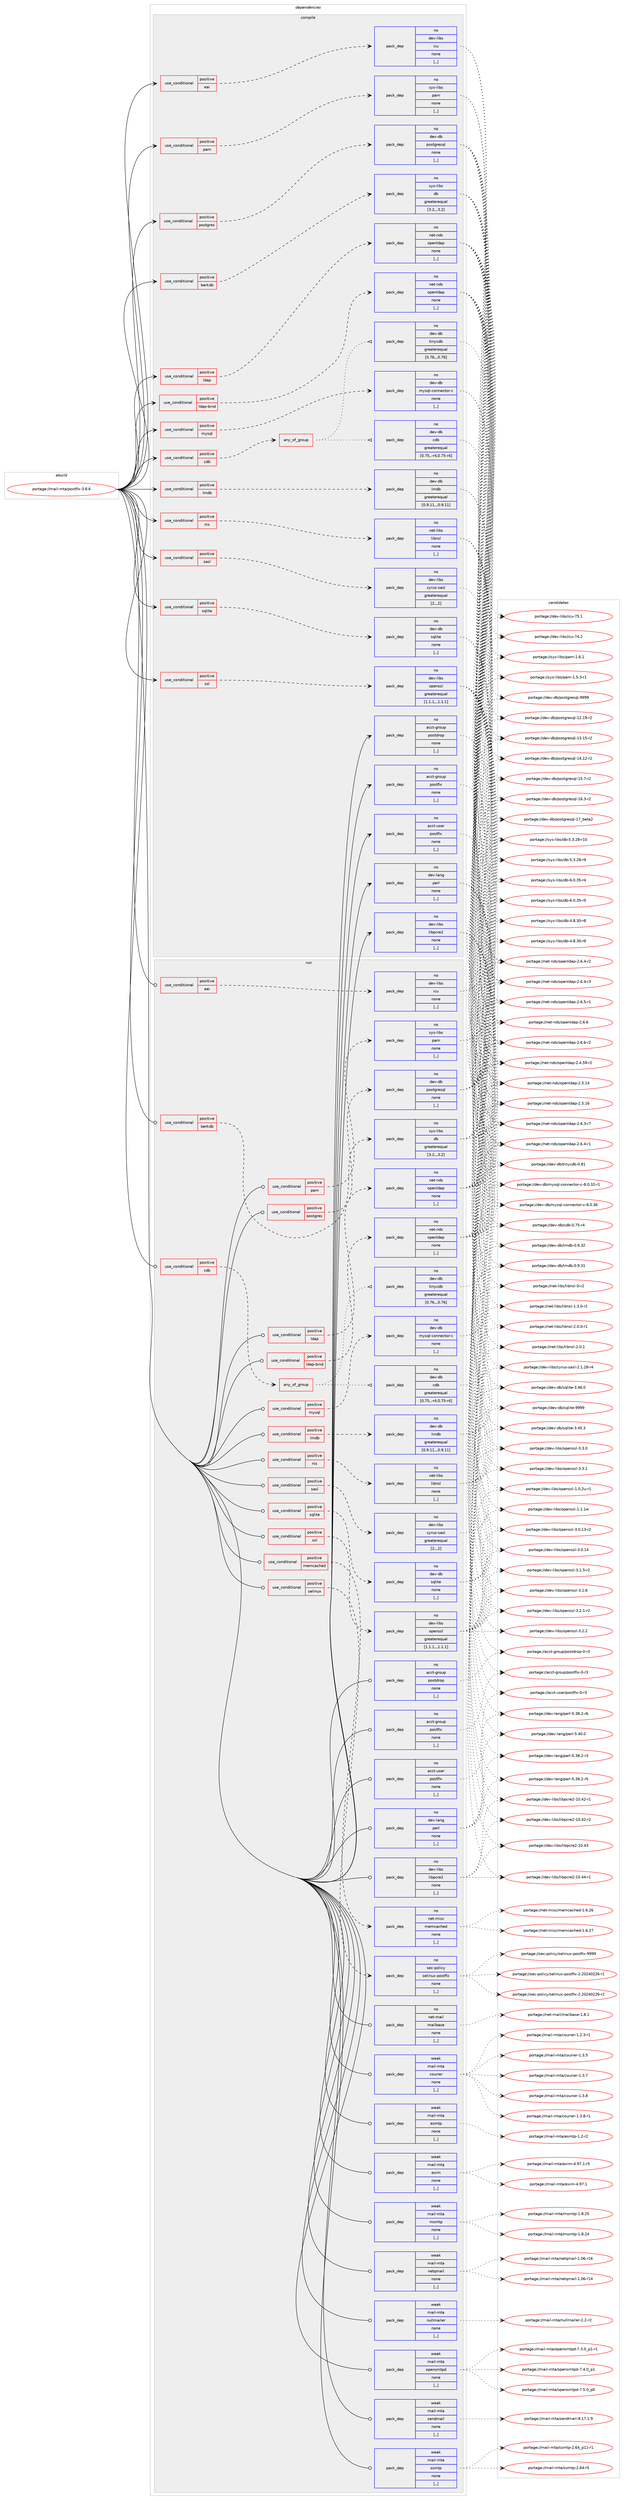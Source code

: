 digraph prolog {

# *************
# Graph options
# *************

newrank=true;
concentrate=true;
compound=true;
graph [rankdir=LR,fontname=Helvetica,fontsize=10,ranksep=1.5];#, ranksep=2.5, nodesep=0.2];
edge  [arrowhead=vee];
node  [fontname=Helvetica,fontsize=10];

# **********
# The ebuild
# **********

subgraph cluster_leftcol {
color=gray;
rank=same;
label=<<i>ebuild</i>>;
id [label="portage://mail-mta/postfix-3.8.6", color=red, width=4, href="../mail-mta/postfix-3.8.6.svg"];
}

# ****************
# The dependencies
# ****************

subgraph cluster_midcol {
color=gray;
label=<<i>dependencies</i>>;
subgraph cluster_compile {
fillcolor="#eeeeee";
style=filled;
label=<<i>compile</i>>;
subgraph cond69150 {
dependency275136 [label=<<TABLE BORDER="0" CELLBORDER="1" CELLSPACING="0" CELLPADDING="4"><TR><TD ROWSPAN="3" CELLPADDING="10">use_conditional</TD></TR><TR><TD>positive</TD></TR><TR><TD>berkdb</TD></TR></TABLE>>, shape=none, color=red];
subgraph pack203726 {
dependency275137 [label=<<TABLE BORDER="0" CELLBORDER="1" CELLSPACING="0" CELLPADDING="4" WIDTH="220"><TR><TD ROWSPAN="6" CELLPADDING="30">pack_dep</TD></TR><TR><TD WIDTH="110">no</TD></TR><TR><TD>sys-libs</TD></TR><TR><TD>db</TD></TR><TR><TD>greaterequal</TD></TR><TR><TD>[3.2,,,3.2]</TD></TR></TABLE>>, shape=none, color=blue];
}
dependency275136:e -> dependency275137:w [weight=20,style="dashed",arrowhead="vee"];
}
id:e -> dependency275136:w [weight=20,style="solid",arrowhead="vee"];
subgraph cond69151 {
dependency275138 [label=<<TABLE BORDER="0" CELLBORDER="1" CELLSPACING="0" CELLPADDING="4"><TR><TD ROWSPAN="3" CELLPADDING="10">use_conditional</TD></TR><TR><TD>positive</TD></TR><TR><TD>cdb</TD></TR></TABLE>>, shape=none, color=red];
subgraph any2107 {
dependency275139 [label=<<TABLE BORDER="0" CELLBORDER="1" CELLSPACING="0" CELLPADDING="4"><TR><TD CELLPADDING="10">any_of_group</TD></TR></TABLE>>, shape=none, color=red];subgraph pack203727 {
dependency275140 [label=<<TABLE BORDER="0" CELLBORDER="1" CELLSPACING="0" CELLPADDING="4" WIDTH="220"><TR><TD ROWSPAN="6" CELLPADDING="30">pack_dep</TD></TR><TR><TD WIDTH="110">no</TD></TR><TR><TD>dev-db</TD></TR><TR><TD>tinycdb</TD></TR><TR><TD>greaterequal</TD></TR><TR><TD>[0.76,,,0.76]</TD></TR></TABLE>>, shape=none, color=blue];
}
dependency275139:e -> dependency275140:w [weight=20,style="dotted",arrowhead="oinv"];
subgraph pack203728 {
dependency275141 [label=<<TABLE BORDER="0" CELLBORDER="1" CELLSPACING="0" CELLPADDING="4" WIDTH="220"><TR><TD ROWSPAN="6" CELLPADDING="30">pack_dep</TD></TR><TR><TD WIDTH="110">no</TD></TR><TR><TD>dev-db</TD></TR><TR><TD>cdb</TD></TR><TR><TD>greaterequal</TD></TR><TR><TD>[0.75,,-r4,0.75-r4]</TD></TR></TABLE>>, shape=none, color=blue];
}
dependency275139:e -> dependency275141:w [weight=20,style="dotted",arrowhead="oinv"];
}
dependency275138:e -> dependency275139:w [weight=20,style="dashed",arrowhead="vee"];
}
id:e -> dependency275138:w [weight=20,style="solid",arrowhead="vee"];
subgraph cond69152 {
dependency275142 [label=<<TABLE BORDER="0" CELLBORDER="1" CELLSPACING="0" CELLPADDING="4"><TR><TD ROWSPAN="3" CELLPADDING="10">use_conditional</TD></TR><TR><TD>positive</TD></TR><TR><TD>eai</TD></TR></TABLE>>, shape=none, color=red];
subgraph pack203729 {
dependency275143 [label=<<TABLE BORDER="0" CELLBORDER="1" CELLSPACING="0" CELLPADDING="4" WIDTH="220"><TR><TD ROWSPAN="6" CELLPADDING="30">pack_dep</TD></TR><TR><TD WIDTH="110">no</TD></TR><TR><TD>dev-libs</TD></TR><TR><TD>icu</TD></TR><TR><TD>none</TD></TR><TR><TD>[,,]</TD></TR></TABLE>>, shape=none, color=blue];
}
dependency275142:e -> dependency275143:w [weight=20,style="dashed",arrowhead="vee"];
}
id:e -> dependency275142:w [weight=20,style="solid",arrowhead="vee"];
subgraph cond69153 {
dependency275144 [label=<<TABLE BORDER="0" CELLBORDER="1" CELLSPACING="0" CELLPADDING="4"><TR><TD ROWSPAN="3" CELLPADDING="10">use_conditional</TD></TR><TR><TD>positive</TD></TR><TR><TD>ldap</TD></TR></TABLE>>, shape=none, color=red];
subgraph pack203730 {
dependency275145 [label=<<TABLE BORDER="0" CELLBORDER="1" CELLSPACING="0" CELLPADDING="4" WIDTH="220"><TR><TD ROWSPAN="6" CELLPADDING="30">pack_dep</TD></TR><TR><TD WIDTH="110">no</TD></TR><TR><TD>net-nds</TD></TR><TR><TD>openldap</TD></TR><TR><TD>none</TD></TR><TR><TD>[,,]</TD></TR></TABLE>>, shape=none, color=blue];
}
dependency275144:e -> dependency275145:w [weight=20,style="dashed",arrowhead="vee"];
}
id:e -> dependency275144:w [weight=20,style="solid",arrowhead="vee"];
subgraph cond69154 {
dependency275146 [label=<<TABLE BORDER="0" CELLBORDER="1" CELLSPACING="0" CELLPADDING="4"><TR><TD ROWSPAN="3" CELLPADDING="10">use_conditional</TD></TR><TR><TD>positive</TD></TR><TR><TD>ldap-bind</TD></TR></TABLE>>, shape=none, color=red];
subgraph pack203731 {
dependency275147 [label=<<TABLE BORDER="0" CELLBORDER="1" CELLSPACING="0" CELLPADDING="4" WIDTH="220"><TR><TD ROWSPAN="6" CELLPADDING="30">pack_dep</TD></TR><TR><TD WIDTH="110">no</TD></TR><TR><TD>net-nds</TD></TR><TR><TD>openldap</TD></TR><TR><TD>none</TD></TR><TR><TD>[,,]</TD></TR></TABLE>>, shape=none, color=blue];
}
dependency275146:e -> dependency275147:w [weight=20,style="dashed",arrowhead="vee"];
}
id:e -> dependency275146:w [weight=20,style="solid",arrowhead="vee"];
subgraph cond69155 {
dependency275148 [label=<<TABLE BORDER="0" CELLBORDER="1" CELLSPACING="0" CELLPADDING="4"><TR><TD ROWSPAN="3" CELLPADDING="10">use_conditional</TD></TR><TR><TD>positive</TD></TR><TR><TD>lmdb</TD></TR></TABLE>>, shape=none, color=red];
subgraph pack203732 {
dependency275149 [label=<<TABLE BORDER="0" CELLBORDER="1" CELLSPACING="0" CELLPADDING="4" WIDTH="220"><TR><TD ROWSPAN="6" CELLPADDING="30">pack_dep</TD></TR><TR><TD WIDTH="110">no</TD></TR><TR><TD>dev-db</TD></TR><TR><TD>lmdb</TD></TR><TR><TD>greaterequal</TD></TR><TR><TD>[0.9.11,,,0.9.11]</TD></TR></TABLE>>, shape=none, color=blue];
}
dependency275148:e -> dependency275149:w [weight=20,style="dashed",arrowhead="vee"];
}
id:e -> dependency275148:w [weight=20,style="solid",arrowhead="vee"];
subgraph cond69156 {
dependency275150 [label=<<TABLE BORDER="0" CELLBORDER="1" CELLSPACING="0" CELLPADDING="4"><TR><TD ROWSPAN="3" CELLPADDING="10">use_conditional</TD></TR><TR><TD>positive</TD></TR><TR><TD>mysql</TD></TR></TABLE>>, shape=none, color=red];
subgraph pack203733 {
dependency275151 [label=<<TABLE BORDER="0" CELLBORDER="1" CELLSPACING="0" CELLPADDING="4" WIDTH="220"><TR><TD ROWSPAN="6" CELLPADDING="30">pack_dep</TD></TR><TR><TD WIDTH="110">no</TD></TR><TR><TD>dev-db</TD></TR><TR><TD>mysql-connector-c</TD></TR><TR><TD>none</TD></TR><TR><TD>[,,]</TD></TR></TABLE>>, shape=none, color=blue];
}
dependency275150:e -> dependency275151:w [weight=20,style="dashed",arrowhead="vee"];
}
id:e -> dependency275150:w [weight=20,style="solid",arrowhead="vee"];
subgraph cond69157 {
dependency275152 [label=<<TABLE BORDER="0" CELLBORDER="1" CELLSPACING="0" CELLPADDING="4"><TR><TD ROWSPAN="3" CELLPADDING="10">use_conditional</TD></TR><TR><TD>positive</TD></TR><TR><TD>nis</TD></TR></TABLE>>, shape=none, color=red];
subgraph pack203734 {
dependency275153 [label=<<TABLE BORDER="0" CELLBORDER="1" CELLSPACING="0" CELLPADDING="4" WIDTH="220"><TR><TD ROWSPAN="6" CELLPADDING="30">pack_dep</TD></TR><TR><TD WIDTH="110">no</TD></TR><TR><TD>net-libs</TD></TR><TR><TD>libnsl</TD></TR><TR><TD>none</TD></TR><TR><TD>[,,]</TD></TR></TABLE>>, shape=none, color=blue];
}
dependency275152:e -> dependency275153:w [weight=20,style="dashed",arrowhead="vee"];
}
id:e -> dependency275152:w [weight=20,style="solid",arrowhead="vee"];
subgraph cond69158 {
dependency275154 [label=<<TABLE BORDER="0" CELLBORDER="1" CELLSPACING="0" CELLPADDING="4"><TR><TD ROWSPAN="3" CELLPADDING="10">use_conditional</TD></TR><TR><TD>positive</TD></TR><TR><TD>pam</TD></TR></TABLE>>, shape=none, color=red];
subgraph pack203735 {
dependency275155 [label=<<TABLE BORDER="0" CELLBORDER="1" CELLSPACING="0" CELLPADDING="4" WIDTH="220"><TR><TD ROWSPAN="6" CELLPADDING="30">pack_dep</TD></TR><TR><TD WIDTH="110">no</TD></TR><TR><TD>sys-libs</TD></TR><TR><TD>pam</TD></TR><TR><TD>none</TD></TR><TR><TD>[,,]</TD></TR></TABLE>>, shape=none, color=blue];
}
dependency275154:e -> dependency275155:w [weight=20,style="dashed",arrowhead="vee"];
}
id:e -> dependency275154:w [weight=20,style="solid",arrowhead="vee"];
subgraph cond69159 {
dependency275156 [label=<<TABLE BORDER="0" CELLBORDER="1" CELLSPACING="0" CELLPADDING="4"><TR><TD ROWSPAN="3" CELLPADDING="10">use_conditional</TD></TR><TR><TD>positive</TD></TR><TR><TD>postgres</TD></TR></TABLE>>, shape=none, color=red];
subgraph pack203736 {
dependency275157 [label=<<TABLE BORDER="0" CELLBORDER="1" CELLSPACING="0" CELLPADDING="4" WIDTH="220"><TR><TD ROWSPAN="6" CELLPADDING="30">pack_dep</TD></TR><TR><TD WIDTH="110">no</TD></TR><TR><TD>dev-db</TD></TR><TR><TD>postgresql</TD></TR><TR><TD>none</TD></TR><TR><TD>[,,]</TD></TR></TABLE>>, shape=none, color=blue];
}
dependency275156:e -> dependency275157:w [weight=20,style="dashed",arrowhead="vee"];
}
id:e -> dependency275156:w [weight=20,style="solid",arrowhead="vee"];
subgraph cond69160 {
dependency275158 [label=<<TABLE BORDER="0" CELLBORDER="1" CELLSPACING="0" CELLPADDING="4"><TR><TD ROWSPAN="3" CELLPADDING="10">use_conditional</TD></TR><TR><TD>positive</TD></TR><TR><TD>sasl</TD></TR></TABLE>>, shape=none, color=red];
subgraph pack203737 {
dependency275159 [label=<<TABLE BORDER="0" CELLBORDER="1" CELLSPACING="0" CELLPADDING="4" WIDTH="220"><TR><TD ROWSPAN="6" CELLPADDING="30">pack_dep</TD></TR><TR><TD WIDTH="110">no</TD></TR><TR><TD>dev-libs</TD></TR><TR><TD>cyrus-sasl</TD></TR><TR><TD>greaterequal</TD></TR><TR><TD>[2,,,2]</TD></TR></TABLE>>, shape=none, color=blue];
}
dependency275158:e -> dependency275159:w [weight=20,style="dashed",arrowhead="vee"];
}
id:e -> dependency275158:w [weight=20,style="solid",arrowhead="vee"];
subgraph cond69161 {
dependency275160 [label=<<TABLE BORDER="0" CELLBORDER="1" CELLSPACING="0" CELLPADDING="4"><TR><TD ROWSPAN="3" CELLPADDING="10">use_conditional</TD></TR><TR><TD>positive</TD></TR><TR><TD>sqlite</TD></TR></TABLE>>, shape=none, color=red];
subgraph pack203738 {
dependency275161 [label=<<TABLE BORDER="0" CELLBORDER="1" CELLSPACING="0" CELLPADDING="4" WIDTH="220"><TR><TD ROWSPAN="6" CELLPADDING="30">pack_dep</TD></TR><TR><TD WIDTH="110">no</TD></TR><TR><TD>dev-db</TD></TR><TR><TD>sqlite</TD></TR><TR><TD>none</TD></TR><TR><TD>[,,]</TD></TR></TABLE>>, shape=none, color=blue];
}
dependency275160:e -> dependency275161:w [weight=20,style="dashed",arrowhead="vee"];
}
id:e -> dependency275160:w [weight=20,style="solid",arrowhead="vee"];
subgraph cond69162 {
dependency275162 [label=<<TABLE BORDER="0" CELLBORDER="1" CELLSPACING="0" CELLPADDING="4"><TR><TD ROWSPAN="3" CELLPADDING="10">use_conditional</TD></TR><TR><TD>positive</TD></TR><TR><TD>ssl</TD></TR></TABLE>>, shape=none, color=red];
subgraph pack203739 {
dependency275163 [label=<<TABLE BORDER="0" CELLBORDER="1" CELLSPACING="0" CELLPADDING="4" WIDTH="220"><TR><TD ROWSPAN="6" CELLPADDING="30">pack_dep</TD></TR><TR><TD WIDTH="110">no</TD></TR><TR><TD>dev-libs</TD></TR><TR><TD>openssl</TD></TR><TR><TD>greaterequal</TD></TR><TR><TD>[1.1.1,,,1.1.1]</TD></TR></TABLE>>, shape=none, color=blue];
}
dependency275162:e -> dependency275163:w [weight=20,style="dashed",arrowhead="vee"];
}
id:e -> dependency275162:w [weight=20,style="solid",arrowhead="vee"];
subgraph pack203740 {
dependency275164 [label=<<TABLE BORDER="0" CELLBORDER="1" CELLSPACING="0" CELLPADDING="4" WIDTH="220"><TR><TD ROWSPAN="6" CELLPADDING="30">pack_dep</TD></TR><TR><TD WIDTH="110">no</TD></TR><TR><TD>acct-group</TD></TR><TR><TD>postdrop</TD></TR><TR><TD>none</TD></TR><TR><TD>[,,]</TD></TR></TABLE>>, shape=none, color=blue];
}
id:e -> dependency275164:w [weight=20,style="solid",arrowhead="vee"];
subgraph pack203741 {
dependency275165 [label=<<TABLE BORDER="0" CELLBORDER="1" CELLSPACING="0" CELLPADDING="4" WIDTH="220"><TR><TD ROWSPAN="6" CELLPADDING="30">pack_dep</TD></TR><TR><TD WIDTH="110">no</TD></TR><TR><TD>acct-group</TD></TR><TR><TD>postfix</TD></TR><TR><TD>none</TD></TR><TR><TD>[,,]</TD></TR></TABLE>>, shape=none, color=blue];
}
id:e -> dependency275165:w [weight=20,style="solid",arrowhead="vee"];
subgraph pack203742 {
dependency275166 [label=<<TABLE BORDER="0" CELLBORDER="1" CELLSPACING="0" CELLPADDING="4" WIDTH="220"><TR><TD ROWSPAN="6" CELLPADDING="30">pack_dep</TD></TR><TR><TD WIDTH="110">no</TD></TR><TR><TD>acct-user</TD></TR><TR><TD>postfix</TD></TR><TR><TD>none</TD></TR><TR><TD>[,,]</TD></TR></TABLE>>, shape=none, color=blue];
}
id:e -> dependency275166:w [weight=20,style="solid",arrowhead="vee"];
subgraph pack203743 {
dependency275167 [label=<<TABLE BORDER="0" CELLBORDER="1" CELLSPACING="0" CELLPADDING="4" WIDTH="220"><TR><TD ROWSPAN="6" CELLPADDING="30">pack_dep</TD></TR><TR><TD WIDTH="110">no</TD></TR><TR><TD>dev-lang</TD></TR><TR><TD>perl</TD></TR><TR><TD>none</TD></TR><TR><TD>[,,]</TD></TR></TABLE>>, shape=none, color=blue];
}
id:e -> dependency275167:w [weight=20,style="solid",arrowhead="vee"];
subgraph pack203744 {
dependency275168 [label=<<TABLE BORDER="0" CELLBORDER="1" CELLSPACING="0" CELLPADDING="4" WIDTH="220"><TR><TD ROWSPAN="6" CELLPADDING="30">pack_dep</TD></TR><TR><TD WIDTH="110">no</TD></TR><TR><TD>dev-libs</TD></TR><TR><TD>libpcre2</TD></TR><TR><TD>none</TD></TR><TR><TD>[,,]</TD></TR></TABLE>>, shape=none, color=blue];
}
id:e -> dependency275168:w [weight=20,style="solid",arrowhead="vee"];
}
subgraph cluster_compileandrun {
fillcolor="#eeeeee";
style=filled;
label=<<i>compile and run</i>>;
}
subgraph cluster_run {
fillcolor="#eeeeee";
style=filled;
label=<<i>run</i>>;
subgraph cond69163 {
dependency275169 [label=<<TABLE BORDER="0" CELLBORDER="1" CELLSPACING="0" CELLPADDING="4"><TR><TD ROWSPAN="3" CELLPADDING="10">use_conditional</TD></TR><TR><TD>positive</TD></TR><TR><TD>berkdb</TD></TR></TABLE>>, shape=none, color=red];
subgraph pack203745 {
dependency275170 [label=<<TABLE BORDER="0" CELLBORDER="1" CELLSPACING="0" CELLPADDING="4" WIDTH="220"><TR><TD ROWSPAN="6" CELLPADDING="30">pack_dep</TD></TR><TR><TD WIDTH="110">no</TD></TR><TR><TD>sys-libs</TD></TR><TR><TD>db</TD></TR><TR><TD>greaterequal</TD></TR><TR><TD>[3.2,,,3.2]</TD></TR></TABLE>>, shape=none, color=blue];
}
dependency275169:e -> dependency275170:w [weight=20,style="dashed",arrowhead="vee"];
}
id:e -> dependency275169:w [weight=20,style="solid",arrowhead="odot"];
subgraph cond69164 {
dependency275171 [label=<<TABLE BORDER="0" CELLBORDER="1" CELLSPACING="0" CELLPADDING="4"><TR><TD ROWSPAN="3" CELLPADDING="10">use_conditional</TD></TR><TR><TD>positive</TD></TR><TR><TD>cdb</TD></TR></TABLE>>, shape=none, color=red];
subgraph any2108 {
dependency275172 [label=<<TABLE BORDER="0" CELLBORDER="1" CELLSPACING="0" CELLPADDING="4"><TR><TD CELLPADDING="10">any_of_group</TD></TR></TABLE>>, shape=none, color=red];subgraph pack203746 {
dependency275173 [label=<<TABLE BORDER="0" CELLBORDER="1" CELLSPACING="0" CELLPADDING="4" WIDTH="220"><TR><TD ROWSPAN="6" CELLPADDING="30">pack_dep</TD></TR><TR><TD WIDTH="110">no</TD></TR><TR><TD>dev-db</TD></TR><TR><TD>tinycdb</TD></TR><TR><TD>greaterequal</TD></TR><TR><TD>[0.76,,,0.76]</TD></TR></TABLE>>, shape=none, color=blue];
}
dependency275172:e -> dependency275173:w [weight=20,style="dotted",arrowhead="oinv"];
subgraph pack203747 {
dependency275174 [label=<<TABLE BORDER="0" CELLBORDER="1" CELLSPACING="0" CELLPADDING="4" WIDTH="220"><TR><TD ROWSPAN="6" CELLPADDING="30">pack_dep</TD></TR><TR><TD WIDTH="110">no</TD></TR><TR><TD>dev-db</TD></TR><TR><TD>cdb</TD></TR><TR><TD>greaterequal</TD></TR><TR><TD>[0.75,,-r4,0.75-r4]</TD></TR></TABLE>>, shape=none, color=blue];
}
dependency275172:e -> dependency275174:w [weight=20,style="dotted",arrowhead="oinv"];
}
dependency275171:e -> dependency275172:w [weight=20,style="dashed",arrowhead="vee"];
}
id:e -> dependency275171:w [weight=20,style="solid",arrowhead="odot"];
subgraph cond69165 {
dependency275175 [label=<<TABLE BORDER="0" CELLBORDER="1" CELLSPACING="0" CELLPADDING="4"><TR><TD ROWSPAN="3" CELLPADDING="10">use_conditional</TD></TR><TR><TD>positive</TD></TR><TR><TD>eai</TD></TR></TABLE>>, shape=none, color=red];
subgraph pack203748 {
dependency275176 [label=<<TABLE BORDER="0" CELLBORDER="1" CELLSPACING="0" CELLPADDING="4" WIDTH="220"><TR><TD ROWSPAN="6" CELLPADDING="30">pack_dep</TD></TR><TR><TD WIDTH="110">no</TD></TR><TR><TD>dev-libs</TD></TR><TR><TD>icu</TD></TR><TR><TD>none</TD></TR><TR><TD>[,,]</TD></TR></TABLE>>, shape=none, color=blue];
}
dependency275175:e -> dependency275176:w [weight=20,style="dashed",arrowhead="vee"];
}
id:e -> dependency275175:w [weight=20,style="solid",arrowhead="odot"];
subgraph cond69166 {
dependency275177 [label=<<TABLE BORDER="0" CELLBORDER="1" CELLSPACING="0" CELLPADDING="4"><TR><TD ROWSPAN="3" CELLPADDING="10">use_conditional</TD></TR><TR><TD>positive</TD></TR><TR><TD>ldap</TD></TR></TABLE>>, shape=none, color=red];
subgraph pack203749 {
dependency275178 [label=<<TABLE BORDER="0" CELLBORDER="1" CELLSPACING="0" CELLPADDING="4" WIDTH="220"><TR><TD ROWSPAN="6" CELLPADDING="30">pack_dep</TD></TR><TR><TD WIDTH="110">no</TD></TR><TR><TD>net-nds</TD></TR><TR><TD>openldap</TD></TR><TR><TD>none</TD></TR><TR><TD>[,,]</TD></TR></TABLE>>, shape=none, color=blue];
}
dependency275177:e -> dependency275178:w [weight=20,style="dashed",arrowhead="vee"];
}
id:e -> dependency275177:w [weight=20,style="solid",arrowhead="odot"];
subgraph cond69167 {
dependency275179 [label=<<TABLE BORDER="0" CELLBORDER="1" CELLSPACING="0" CELLPADDING="4"><TR><TD ROWSPAN="3" CELLPADDING="10">use_conditional</TD></TR><TR><TD>positive</TD></TR><TR><TD>ldap-bind</TD></TR></TABLE>>, shape=none, color=red];
subgraph pack203750 {
dependency275180 [label=<<TABLE BORDER="0" CELLBORDER="1" CELLSPACING="0" CELLPADDING="4" WIDTH="220"><TR><TD ROWSPAN="6" CELLPADDING="30">pack_dep</TD></TR><TR><TD WIDTH="110">no</TD></TR><TR><TD>net-nds</TD></TR><TR><TD>openldap</TD></TR><TR><TD>none</TD></TR><TR><TD>[,,]</TD></TR></TABLE>>, shape=none, color=blue];
}
dependency275179:e -> dependency275180:w [weight=20,style="dashed",arrowhead="vee"];
}
id:e -> dependency275179:w [weight=20,style="solid",arrowhead="odot"];
subgraph cond69168 {
dependency275181 [label=<<TABLE BORDER="0" CELLBORDER="1" CELLSPACING="0" CELLPADDING="4"><TR><TD ROWSPAN="3" CELLPADDING="10">use_conditional</TD></TR><TR><TD>positive</TD></TR><TR><TD>lmdb</TD></TR></TABLE>>, shape=none, color=red];
subgraph pack203751 {
dependency275182 [label=<<TABLE BORDER="0" CELLBORDER="1" CELLSPACING="0" CELLPADDING="4" WIDTH="220"><TR><TD ROWSPAN="6" CELLPADDING="30">pack_dep</TD></TR><TR><TD WIDTH="110">no</TD></TR><TR><TD>dev-db</TD></TR><TR><TD>lmdb</TD></TR><TR><TD>greaterequal</TD></TR><TR><TD>[0.9.11,,,0.9.11]</TD></TR></TABLE>>, shape=none, color=blue];
}
dependency275181:e -> dependency275182:w [weight=20,style="dashed",arrowhead="vee"];
}
id:e -> dependency275181:w [weight=20,style="solid",arrowhead="odot"];
subgraph cond69169 {
dependency275183 [label=<<TABLE BORDER="0" CELLBORDER="1" CELLSPACING="0" CELLPADDING="4"><TR><TD ROWSPAN="3" CELLPADDING="10">use_conditional</TD></TR><TR><TD>positive</TD></TR><TR><TD>memcached</TD></TR></TABLE>>, shape=none, color=red];
subgraph pack203752 {
dependency275184 [label=<<TABLE BORDER="0" CELLBORDER="1" CELLSPACING="0" CELLPADDING="4" WIDTH="220"><TR><TD ROWSPAN="6" CELLPADDING="30">pack_dep</TD></TR><TR><TD WIDTH="110">no</TD></TR><TR><TD>net-misc</TD></TR><TR><TD>memcached</TD></TR><TR><TD>none</TD></TR><TR><TD>[,,]</TD></TR></TABLE>>, shape=none, color=blue];
}
dependency275183:e -> dependency275184:w [weight=20,style="dashed",arrowhead="vee"];
}
id:e -> dependency275183:w [weight=20,style="solid",arrowhead="odot"];
subgraph cond69170 {
dependency275185 [label=<<TABLE BORDER="0" CELLBORDER="1" CELLSPACING="0" CELLPADDING="4"><TR><TD ROWSPAN="3" CELLPADDING="10">use_conditional</TD></TR><TR><TD>positive</TD></TR><TR><TD>mysql</TD></TR></TABLE>>, shape=none, color=red];
subgraph pack203753 {
dependency275186 [label=<<TABLE BORDER="0" CELLBORDER="1" CELLSPACING="0" CELLPADDING="4" WIDTH="220"><TR><TD ROWSPAN="6" CELLPADDING="30">pack_dep</TD></TR><TR><TD WIDTH="110">no</TD></TR><TR><TD>dev-db</TD></TR><TR><TD>mysql-connector-c</TD></TR><TR><TD>none</TD></TR><TR><TD>[,,]</TD></TR></TABLE>>, shape=none, color=blue];
}
dependency275185:e -> dependency275186:w [weight=20,style="dashed",arrowhead="vee"];
}
id:e -> dependency275185:w [weight=20,style="solid",arrowhead="odot"];
subgraph cond69171 {
dependency275187 [label=<<TABLE BORDER="0" CELLBORDER="1" CELLSPACING="0" CELLPADDING="4"><TR><TD ROWSPAN="3" CELLPADDING="10">use_conditional</TD></TR><TR><TD>positive</TD></TR><TR><TD>nis</TD></TR></TABLE>>, shape=none, color=red];
subgraph pack203754 {
dependency275188 [label=<<TABLE BORDER="0" CELLBORDER="1" CELLSPACING="0" CELLPADDING="4" WIDTH="220"><TR><TD ROWSPAN="6" CELLPADDING="30">pack_dep</TD></TR><TR><TD WIDTH="110">no</TD></TR><TR><TD>net-libs</TD></TR><TR><TD>libnsl</TD></TR><TR><TD>none</TD></TR><TR><TD>[,,]</TD></TR></TABLE>>, shape=none, color=blue];
}
dependency275187:e -> dependency275188:w [weight=20,style="dashed",arrowhead="vee"];
}
id:e -> dependency275187:w [weight=20,style="solid",arrowhead="odot"];
subgraph cond69172 {
dependency275189 [label=<<TABLE BORDER="0" CELLBORDER="1" CELLSPACING="0" CELLPADDING="4"><TR><TD ROWSPAN="3" CELLPADDING="10">use_conditional</TD></TR><TR><TD>positive</TD></TR><TR><TD>pam</TD></TR></TABLE>>, shape=none, color=red];
subgraph pack203755 {
dependency275190 [label=<<TABLE BORDER="0" CELLBORDER="1" CELLSPACING="0" CELLPADDING="4" WIDTH="220"><TR><TD ROWSPAN="6" CELLPADDING="30">pack_dep</TD></TR><TR><TD WIDTH="110">no</TD></TR><TR><TD>sys-libs</TD></TR><TR><TD>pam</TD></TR><TR><TD>none</TD></TR><TR><TD>[,,]</TD></TR></TABLE>>, shape=none, color=blue];
}
dependency275189:e -> dependency275190:w [weight=20,style="dashed",arrowhead="vee"];
}
id:e -> dependency275189:w [weight=20,style="solid",arrowhead="odot"];
subgraph cond69173 {
dependency275191 [label=<<TABLE BORDER="0" CELLBORDER="1" CELLSPACING="0" CELLPADDING="4"><TR><TD ROWSPAN="3" CELLPADDING="10">use_conditional</TD></TR><TR><TD>positive</TD></TR><TR><TD>postgres</TD></TR></TABLE>>, shape=none, color=red];
subgraph pack203756 {
dependency275192 [label=<<TABLE BORDER="0" CELLBORDER="1" CELLSPACING="0" CELLPADDING="4" WIDTH="220"><TR><TD ROWSPAN="6" CELLPADDING="30">pack_dep</TD></TR><TR><TD WIDTH="110">no</TD></TR><TR><TD>dev-db</TD></TR><TR><TD>postgresql</TD></TR><TR><TD>none</TD></TR><TR><TD>[,,]</TD></TR></TABLE>>, shape=none, color=blue];
}
dependency275191:e -> dependency275192:w [weight=20,style="dashed",arrowhead="vee"];
}
id:e -> dependency275191:w [weight=20,style="solid",arrowhead="odot"];
subgraph cond69174 {
dependency275193 [label=<<TABLE BORDER="0" CELLBORDER="1" CELLSPACING="0" CELLPADDING="4"><TR><TD ROWSPAN="3" CELLPADDING="10">use_conditional</TD></TR><TR><TD>positive</TD></TR><TR><TD>sasl</TD></TR></TABLE>>, shape=none, color=red];
subgraph pack203757 {
dependency275194 [label=<<TABLE BORDER="0" CELLBORDER="1" CELLSPACING="0" CELLPADDING="4" WIDTH="220"><TR><TD ROWSPAN="6" CELLPADDING="30">pack_dep</TD></TR><TR><TD WIDTH="110">no</TD></TR><TR><TD>dev-libs</TD></TR><TR><TD>cyrus-sasl</TD></TR><TR><TD>greaterequal</TD></TR><TR><TD>[2,,,2]</TD></TR></TABLE>>, shape=none, color=blue];
}
dependency275193:e -> dependency275194:w [weight=20,style="dashed",arrowhead="vee"];
}
id:e -> dependency275193:w [weight=20,style="solid",arrowhead="odot"];
subgraph cond69175 {
dependency275195 [label=<<TABLE BORDER="0" CELLBORDER="1" CELLSPACING="0" CELLPADDING="4"><TR><TD ROWSPAN="3" CELLPADDING="10">use_conditional</TD></TR><TR><TD>positive</TD></TR><TR><TD>selinux</TD></TR></TABLE>>, shape=none, color=red];
subgraph pack203758 {
dependency275196 [label=<<TABLE BORDER="0" CELLBORDER="1" CELLSPACING="0" CELLPADDING="4" WIDTH="220"><TR><TD ROWSPAN="6" CELLPADDING="30">pack_dep</TD></TR><TR><TD WIDTH="110">no</TD></TR><TR><TD>sec-policy</TD></TR><TR><TD>selinux-postfix</TD></TR><TR><TD>none</TD></TR><TR><TD>[,,]</TD></TR></TABLE>>, shape=none, color=blue];
}
dependency275195:e -> dependency275196:w [weight=20,style="dashed",arrowhead="vee"];
}
id:e -> dependency275195:w [weight=20,style="solid",arrowhead="odot"];
subgraph cond69176 {
dependency275197 [label=<<TABLE BORDER="0" CELLBORDER="1" CELLSPACING="0" CELLPADDING="4"><TR><TD ROWSPAN="3" CELLPADDING="10">use_conditional</TD></TR><TR><TD>positive</TD></TR><TR><TD>sqlite</TD></TR></TABLE>>, shape=none, color=red];
subgraph pack203759 {
dependency275198 [label=<<TABLE BORDER="0" CELLBORDER="1" CELLSPACING="0" CELLPADDING="4" WIDTH="220"><TR><TD ROWSPAN="6" CELLPADDING="30">pack_dep</TD></TR><TR><TD WIDTH="110">no</TD></TR><TR><TD>dev-db</TD></TR><TR><TD>sqlite</TD></TR><TR><TD>none</TD></TR><TR><TD>[,,]</TD></TR></TABLE>>, shape=none, color=blue];
}
dependency275197:e -> dependency275198:w [weight=20,style="dashed",arrowhead="vee"];
}
id:e -> dependency275197:w [weight=20,style="solid",arrowhead="odot"];
subgraph cond69177 {
dependency275199 [label=<<TABLE BORDER="0" CELLBORDER="1" CELLSPACING="0" CELLPADDING="4"><TR><TD ROWSPAN="3" CELLPADDING="10">use_conditional</TD></TR><TR><TD>positive</TD></TR><TR><TD>ssl</TD></TR></TABLE>>, shape=none, color=red];
subgraph pack203760 {
dependency275200 [label=<<TABLE BORDER="0" CELLBORDER="1" CELLSPACING="0" CELLPADDING="4" WIDTH="220"><TR><TD ROWSPAN="6" CELLPADDING="30">pack_dep</TD></TR><TR><TD WIDTH="110">no</TD></TR><TR><TD>dev-libs</TD></TR><TR><TD>openssl</TD></TR><TR><TD>greaterequal</TD></TR><TR><TD>[1.1.1,,,1.1.1]</TD></TR></TABLE>>, shape=none, color=blue];
}
dependency275199:e -> dependency275200:w [weight=20,style="dashed",arrowhead="vee"];
}
id:e -> dependency275199:w [weight=20,style="solid",arrowhead="odot"];
subgraph pack203761 {
dependency275201 [label=<<TABLE BORDER="0" CELLBORDER="1" CELLSPACING="0" CELLPADDING="4" WIDTH="220"><TR><TD ROWSPAN="6" CELLPADDING="30">pack_dep</TD></TR><TR><TD WIDTH="110">no</TD></TR><TR><TD>acct-group</TD></TR><TR><TD>postdrop</TD></TR><TR><TD>none</TD></TR><TR><TD>[,,]</TD></TR></TABLE>>, shape=none, color=blue];
}
id:e -> dependency275201:w [weight=20,style="solid",arrowhead="odot"];
subgraph pack203762 {
dependency275202 [label=<<TABLE BORDER="0" CELLBORDER="1" CELLSPACING="0" CELLPADDING="4" WIDTH="220"><TR><TD ROWSPAN="6" CELLPADDING="30">pack_dep</TD></TR><TR><TD WIDTH="110">no</TD></TR><TR><TD>acct-group</TD></TR><TR><TD>postfix</TD></TR><TR><TD>none</TD></TR><TR><TD>[,,]</TD></TR></TABLE>>, shape=none, color=blue];
}
id:e -> dependency275202:w [weight=20,style="solid",arrowhead="odot"];
subgraph pack203763 {
dependency275203 [label=<<TABLE BORDER="0" CELLBORDER="1" CELLSPACING="0" CELLPADDING="4" WIDTH="220"><TR><TD ROWSPAN="6" CELLPADDING="30">pack_dep</TD></TR><TR><TD WIDTH="110">no</TD></TR><TR><TD>acct-user</TD></TR><TR><TD>postfix</TD></TR><TR><TD>none</TD></TR><TR><TD>[,,]</TD></TR></TABLE>>, shape=none, color=blue];
}
id:e -> dependency275203:w [weight=20,style="solid",arrowhead="odot"];
subgraph pack203764 {
dependency275204 [label=<<TABLE BORDER="0" CELLBORDER="1" CELLSPACING="0" CELLPADDING="4" WIDTH="220"><TR><TD ROWSPAN="6" CELLPADDING="30">pack_dep</TD></TR><TR><TD WIDTH="110">no</TD></TR><TR><TD>dev-lang</TD></TR><TR><TD>perl</TD></TR><TR><TD>none</TD></TR><TR><TD>[,,]</TD></TR></TABLE>>, shape=none, color=blue];
}
id:e -> dependency275204:w [weight=20,style="solid",arrowhead="odot"];
subgraph pack203765 {
dependency275205 [label=<<TABLE BORDER="0" CELLBORDER="1" CELLSPACING="0" CELLPADDING="4" WIDTH="220"><TR><TD ROWSPAN="6" CELLPADDING="30">pack_dep</TD></TR><TR><TD WIDTH="110">no</TD></TR><TR><TD>dev-libs</TD></TR><TR><TD>libpcre2</TD></TR><TR><TD>none</TD></TR><TR><TD>[,,]</TD></TR></TABLE>>, shape=none, color=blue];
}
id:e -> dependency275205:w [weight=20,style="solid",arrowhead="odot"];
subgraph pack203766 {
dependency275206 [label=<<TABLE BORDER="0" CELLBORDER="1" CELLSPACING="0" CELLPADDING="4" WIDTH="220"><TR><TD ROWSPAN="6" CELLPADDING="30">pack_dep</TD></TR><TR><TD WIDTH="110">no</TD></TR><TR><TD>net-mail</TD></TR><TR><TD>mailbase</TD></TR><TR><TD>none</TD></TR><TR><TD>[,,]</TD></TR></TABLE>>, shape=none, color=blue];
}
id:e -> dependency275206:w [weight=20,style="solid",arrowhead="odot"];
subgraph pack203767 {
dependency275207 [label=<<TABLE BORDER="0" CELLBORDER="1" CELLSPACING="0" CELLPADDING="4" WIDTH="220"><TR><TD ROWSPAN="6" CELLPADDING="30">pack_dep</TD></TR><TR><TD WIDTH="110">weak</TD></TR><TR><TD>mail-mta</TD></TR><TR><TD>courier</TD></TR><TR><TD>none</TD></TR><TR><TD>[,,]</TD></TR></TABLE>>, shape=none, color=blue];
}
id:e -> dependency275207:w [weight=20,style="solid",arrowhead="odot"];
subgraph pack203768 {
dependency275208 [label=<<TABLE BORDER="0" CELLBORDER="1" CELLSPACING="0" CELLPADDING="4" WIDTH="220"><TR><TD ROWSPAN="6" CELLPADDING="30">pack_dep</TD></TR><TR><TD WIDTH="110">weak</TD></TR><TR><TD>mail-mta</TD></TR><TR><TD>esmtp</TD></TR><TR><TD>none</TD></TR><TR><TD>[,,]</TD></TR></TABLE>>, shape=none, color=blue];
}
id:e -> dependency275208:w [weight=20,style="solid",arrowhead="odot"];
subgraph pack203769 {
dependency275209 [label=<<TABLE BORDER="0" CELLBORDER="1" CELLSPACING="0" CELLPADDING="4" WIDTH="220"><TR><TD ROWSPAN="6" CELLPADDING="30">pack_dep</TD></TR><TR><TD WIDTH="110">weak</TD></TR><TR><TD>mail-mta</TD></TR><TR><TD>exim</TD></TR><TR><TD>none</TD></TR><TR><TD>[,,]</TD></TR></TABLE>>, shape=none, color=blue];
}
id:e -> dependency275209:w [weight=20,style="solid",arrowhead="odot"];
subgraph pack203770 {
dependency275210 [label=<<TABLE BORDER="0" CELLBORDER="1" CELLSPACING="0" CELLPADDING="4" WIDTH="220"><TR><TD ROWSPAN="6" CELLPADDING="30">pack_dep</TD></TR><TR><TD WIDTH="110">weak</TD></TR><TR><TD>mail-mta</TD></TR><TR><TD>msmtp</TD></TR><TR><TD>none</TD></TR><TR><TD>[,,]</TD></TR></TABLE>>, shape=none, color=blue];
}
id:e -> dependency275210:w [weight=20,style="solid",arrowhead="odot"];
subgraph pack203771 {
dependency275211 [label=<<TABLE BORDER="0" CELLBORDER="1" CELLSPACING="0" CELLPADDING="4" WIDTH="220"><TR><TD ROWSPAN="6" CELLPADDING="30">pack_dep</TD></TR><TR><TD WIDTH="110">weak</TD></TR><TR><TD>mail-mta</TD></TR><TR><TD>netqmail</TD></TR><TR><TD>none</TD></TR><TR><TD>[,,]</TD></TR></TABLE>>, shape=none, color=blue];
}
id:e -> dependency275211:w [weight=20,style="solid",arrowhead="odot"];
subgraph pack203772 {
dependency275212 [label=<<TABLE BORDER="0" CELLBORDER="1" CELLSPACING="0" CELLPADDING="4" WIDTH="220"><TR><TD ROWSPAN="6" CELLPADDING="30">pack_dep</TD></TR><TR><TD WIDTH="110">weak</TD></TR><TR><TD>mail-mta</TD></TR><TR><TD>nullmailer</TD></TR><TR><TD>none</TD></TR><TR><TD>[,,]</TD></TR></TABLE>>, shape=none, color=blue];
}
id:e -> dependency275212:w [weight=20,style="solid",arrowhead="odot"];
subgraph pack203773 {
dependency275213 [label=<<TABLE BORDER="0" CELLBORDER="1" CELLSPACING="0" CELLPADDING="4" WIDTH="220"><TR><TD ROWSPAN="6" CELLPADDING="30">pack_dep</TD></TR><TR><TD WIDTH="110">weak</TD></TR><TR><TD>mail-mta</TD></TR><TR><TD>opensmtpd</TD></TR><TR><TD>none</TD></TR><TR><TD>[,,]</TD></TR></TABLE>>, shape=none, color=blue];
}
id:e -> dependency275213:w [weight=20,style="solid",arrowhead="odot"];
subgraph pack203774 {
dependency275214 [label=<<TABLE BORDER="0" CELLBORDER="1" CELLSPACING="0" CELLPADDING="4" WIDTH="220"><TR><TD ROWSPAN="6" CELLPADDING="30">pack_dep</TD></TR><TR><TD WIDTH="110">weak</TD></TR><TR><TD>mail-mta</TD></TR><TR><TD>sendmail</TD></TR><TR><TD>none</TD></TR><TR><TD>[,,]</TD></TR></TABLE>>, shape=none, color=blue];
}
id:e -> dependency275214:w [weight=20,style="solid",arrowhead="odot"];
subgraph pack203775 {
dependency275215 [label=<<TABLE BORDER="0" CELLBORDER="1" CELLSPACING="0" CELLPADDING="4" WIDTH="220"><TR><TD ROWSPAN="6" CELLPADDING="30">pack_dep</TD></TR><TR><TD WIDTH="110">weak</TD></TR><TR><TD>mail-mta</TD></TR><TR><TD>ssmtp</TD></TR><TR><TD>none</TD></TR><TR><TD>[,,]</TD></TR></TABLE>>, shape=none, color=blue];
}
id:e -> dependency275215:w [weight=20,style="solid",arrowhead="odot"];
}
}

# **************
# The candidates
# **************

subgraph cluster_choices {
rank=same;
color=gray;
label=<<i>candidates</i>>;

subgraph choice203726 {
color=black;
nodesep=1;
choice11512111545108105981154710098455246564651484511456 [label="portage://sys-libs/db-4.8.30-r8", color=red, width=4,href="../sys-libs/db-4.8.30-r8.svg"];
choice11512111545108105981154710098455246564651484511457 [label="portage://sys-libs/db-4.8.30-r9", color=red, width=4,href="../sys-libs/db-4.8.30-r9.svg"];
choice1151211154510810598115471009845534651465056451144948 [label="portage://sys-libs/db-5.3.28-r10", color=red, width=4,href="../sys-libs/db-5.3.28-r10.svg"];
choice11512111545108105981154710098455346514650564511457 [label="portage://sys-libs/db-5.3.28-r9", color=red, width=4,href="../sys-libs/db-5.3.28-r9.svg"];
choice11512111545108105981154710098455446484651534511452 [label="portage://sys-libs/db-6.0.35-r4", color=red, width=4,href="../sys-libs/db-6.0.35-r4.svg"];
choice11512111545108105981154710098455446484651534511453 [label="portage://sys-libs/db-6.0.35-r5", color=red, width=4,href="../sys-libs/db-6.0.35-r5.svg"];
dependency275137:e -> choice11512111545108105981154710098455246564651484511456:w [style=dotted,weight="100"];
dependency275137:e -> choice11512111545108105981154710098455246564651484511457:w [style=dotted,weight="100"];
dependency275137:e -> choice1151211154510810598115471009845534651465056451144948:w [style=dotted,weight="100"];
dependency275137:e -> choice11512111545108105981154710098455346514650564511457:w [style=dotted,weight="100"];
dependency275137:e -> choice11512111545108105981154710098455446484651534511452:w [style=dotted,weight="100"];
dependency275137:e -> choice11512111545108105981154710098455446484651534511453:w [style=dotted,weight="100"];
}
subgraph choice203727 {
color=black;
nodesep=1;
choice10010111845100984711610511012199100984548465649 [label="portage://dev-db/tinycdb-0.81", color=red, width=4,href="../dev-db/tinycdb-0.81.svg"];
dependency275140:e -> choice10010111845100984711610511012199100984548465649:w [style=dotted,weight="100"];
}
subgraph choice203728 {
color=black;
nodesep=1;
choice100101118451009847991009845484655534511452 [label="portage://dev-db/cdb-0.75-r4", color=red, width=4,href="../dev-db/cdb-0.75-r4.svg"];
dependency275141:e -> choice100101118451009847991009845484655534511452:w [style=dotted,weight="100"];
}
subgraph choice203729 {
color=black;
nodesep=1;
choice100101118451081059811547105991174555524650 [label="portage://dev-libs/icu-74.2", color=red, width=4,href="../dev-libs/icu-74.2.svg"];
choice100101118451081059811547105991174555534649 [label="portage://dev-libs/icu-75.1", color=red, width=4,href="../dev-libs/icu-75.1.svg"];
dependency275143:e -> choice100101118451081059811547105991174555524650:w [style=dotted,weight="100"];
dependency275143:e -> choice100101118451081059811547105991174555534649:w [style=dotted,weight="100"];
}
subgraph choice203730 {
color=black;
nodesep=1;
choice110101116451101001154711111210111010810097112455046524653574511450 [label="portage://net-nds/openldap-2.4.59-r2", color=red, width=4,href="../net-nds/openldap-2.4.59-r2.svg"];
choice11010111645110100115471111121011101081009711245504653464952 [label="portage://net-nds/openldap-2.5.14", color=red, width=4,href="../net-nds/openldap-2.5.14.svg"];
choice11010111645110100115471111121011101081009711245504653464954 [label="portage://net-nds/openldap-2.5.16", color=red, width=4,href="../net-nds/openldap-2.5.16.svg"];
choice1101011164511010011547111112101110108100971124550465446514511455 [label="portage://net-nds/openldap-2.6.3-r7", color=red, width=4,href="../net-nds/openldap-2.6.3-r7.svg"];
choice1101011164511010011547111112101110108100971124550465446524511449 [label="portage://net-nds/openldap-2.6.4-r1", color=red, width=4,href="../net-nds/openldap-2.6.4-r1.svg"];
choice1101011164511010011547111112101110108100971124550465446524511450 [label="portage://net-nds/openldap-2.6.4-r2", color=red, width=4,href="../net-nds/openldap-2.6.4-r2.svg"];
choice1101011164511010011547111112101110108100971124550465446524511451 [label="portage://net-nds/openldap-2.6.4-r3", color=red, width=4,href="../net-nds/openldap-2.6.4-r3.svg"];
choice1101011164511010011547111112101110108100971124550465446534511449 [label="portage://net-nds/openldap-2.6.5-r1", color=red, width=4,href="../net-nds/openldap-2.6.5-r1.svg"];
choice110101116451101001154711111210111010810097112455046544654 [label="portage://net-nds/openldap-2.6.6", color=red, width=4,href="../net-nds/openldap-2.6.6.svg"];
choice1101011164511010011547111112101110108100971124550465446544511450 [label="portage://net-nds/openldap-2.6.6-r2", color=red, width=4,href="../net-nds/openldap-2.6.6-r2.svg"];
dependency275145:e -> choice110101116451101001154711111210111010810097112455046524653574511450:w [style=dotted,weight="100"];
dependency275145:e -> choice11010111645110100115471111121011101081009711245504653464952:w [style=dotted,weight="100"];
dependency275145:e -> choice11010111645110100115471111121011101081009711245504653464954:w [style=dotted,weight="100"];
dependency275145:e -> choice1101011164511010011547111112101110108100971124550465446514511455:w [style=dotted,weight="100"];
dependency275145:e -> choice1101011164511010011547111112101110108100971124550465446524511449:w [style=dotted,weight="100"];
dependency275145:e -> choice1101011164511010011547111112101110108100971124550465446524511450:w [style=dotted,weight="100"];
dependency275145:e -> choice1101011164511010011547111112101110108100971124550465446524511451:w [style=dotted,weight="100"];
dependency275145:e -> choice1101011164511010011547111112101110108100971124550465446534511449:w [style=dotted,weight="100"];
dependency275145:e -> choice110101116451101001154711111210111010810097112455046544654:w [style=dotted,weight="100"];
dependency275145:e -> choice1101011164511010011547111112101110108100971124550465446544511450:w [style=dotted,weight="100"];
}
subgraph choice203731 {
color=black;
nodesep=1;
choice110101116451101001154711111210111010810097112455046524653574511450 [label="portage://net-nds/openldap-2.4.59-r2", color=red, width=4,href="../net-nds/openldap-2.4.59-r2.svg"];
choice11010111645110100115471111121011101081009711245504653464952 [label="portage://net-nds/openldap-2.5.14", color=red, width=4,href="../net-nds/openldap-2.5.14.svg"];
choice11010111645110100115471111121011101081009711245504653464954 [label="portage://net-nds/openldap-2.5.16", color=red, width=4,href="../net-nds/openldap-2.5.16.svg"];
choice1101011164511010011547111112101110108100971124550465446514511455 [label="portage://net-nds/openldap-2.6.3-r7", color=red, width=4,href="../net-nds/openldap-2.6.3-r7.svg"];
choice1101011164511010011547111112101110108100971124550465446524511449 [label="portage://net-nds/openldap-2.6.4-r1", color=red, width=4,href="../net-nds/openldap-2.6.4-r1.svg"];
choice1101011164511010011547111112101110108100971124550465446524511450 [label="portage://net-nds/openldap-2.6.4-r2", color=red, width=4,href="../net-nds/openldap-2.6.4-r2.svg"];
choice1101011164511010011547111112101110108100971124550465446524511451 [label="portage://net-nds/openldap-2.6.4-r3", color=red, width=4,href="../net-nds/openldap-2.6.4-r3.svg"];
choice1101011164511010011547111112101110108100971124550465446534511449 [label="portage://net-nds/openldap-2.6.5-r1", color=red, width=4,href="../net-nds/openldap-2.6.5-r1.svg"];
choice110101116451101001154711111210111010810097112455046544654 [label="portage://net-nds/openldap-2.6.6", color=red, width=4,href="../net-nds/openldap-2.6.6.svg"];
choice1101011164511010011547111112101110108100971124550465446544511450 [label="portage://net-nds/openldap-2.6.6-r2", color=red, width=4,href="../net-nds/openldap-2.6.6-r2.svg"];
dependency275147:e -> choice110101116451101001154711111210111010810097112455046524653574511450:w [style=dotted,weight="100"];
dependency275147:e -> choice11010111645110100115471111121011101081009711245504653464952:w [style=dotted,weight="100"];
dependency275147:e -> choice11010111645110100115471111121011101081009711245504653464954:w [style=dotted,weight="100"];
dependency275147:e -> choice1101011164511010011547111112101110108100971124550465446514511455:w [style=dotted,weight="100"];
dependency275147:e -> choice1101011164511010011547111112101110108100971124550465446524511449:w [style=dotted,weight="100"];
dependency275147:e -> choice1101011164511010011547111112101110108100971124550465446524511450:w [style=dotted,weight="100"];
dependency275147:e -> choice1101011164511010011547111112101110108100971124550465446524511451:w [style=dotted,weight="100"];
dependency275147:e -> choice1101011164511010011547111112101110108100971124550465446534511449:w [style=dotted,weight="100"];
dependency275147:e -> choice110101116451101001154711111210111010810097112455046544654:w [style=dotted,weight="100"];
dependency275147:e -> choice1101011164511010011547111112101110108100971124550465446544511450:w [style=dotted,weight="100"];
}
subgraph choice203732 {
color=black;
nodesep=1;
choice1001011184510098471081091009845484657465149 [label="portage://dev-db/lmdb-0.9.31", color=red, width=4,href="../dev-db/lmdb-0.9.31.svg"];
choice1001011184510098471081091009845484657465150 [label="portage://dev-db/lmdb-0.9.32", color=red, width=4,href="../dev-db/lmdb-0.9.32.svg"];
dependency275149:e -> choice1001011184510098471081091009845484657465149:w [style=dotted,weight="100"];
dependency275149:e -> choice1001011184510098471081091009845484657465150:w [style=dotted,weight="100"];
}
subgraph choice203733 {
color=black;
nodesep=1;
choice1001011184510098471091211151131084599111110110101991161111144599455646484651504511449 [label="portage://dev-db/mysql-connector-c-8.0.32-r1", color=red, width=4,href="../dev-db/mysql-connector-c-8.0.32-r1.svg"];
choice100101118451009847109121115113108459911111011010199116111114459945564648465154 [label="portage://dev-db/mysql-connector-c-8.0.36", color=red, width=4,href="../dev-db/mysql-connector-c-8.0.36.svg"];
dependency275151:e -> choice1001011184510098471091211151131084599111110110101991161111144599455646484651504511449:w [style=dotted,weight="100"];
dependency275151:e -> choice100101118451009847109121115113108459911111011010199116111114459945564648465154:w [style=dotted,weight="100"];
}
subgraph choice203734 {
color=black;
nodesep=1;
choice1101011164510810598115471081059811011510845484511450 [label="portage://net-libs/libnsl-0-r2", color=red, width=4,href="../net-libs/libnsl-0-r2.svg"];
choice110101116451081059811547108105981101151084549465146484511450 [label="portage://net-libs/libnsl-1.3.0-r2", color=red, width=4,href="../net-libs/libnsl-1.3.0-r2.svg"];
choice110101116451081059811547108105981101151084550464846484511449 [label="portage://net-libs/libnsl-2.0.0-r1", color=red, width=4,href="../net-libs/libnsl-2.0.0-r1.svg"];
choice11010111645108105981154710810598110115108455046484649 [label="portage://net-libs/libnsl-2.0.1", color=red, width=4,href="../net-libs/libnsl-2.0.1.svg"];
dependency275153:e -> choice1101011164510810598115471081059811011510845484511450:w [style=dotted,weight="100"];
dependency275153:e -> choice110101116451081059811547108105981101151084549465146484511450:w [style=dotted,weight="100"];
dependency275153:e -> choice110101116451081059811547108105981101151084550464846484511449:w [style=dotted,weight="100"];
dependency275153:e -> choice11010111645108105981154710810598110115108455046484649:w [style=dotted,weight="100"];
}
subgraph choice203735 {
color=black;
nodesep=1;
choice115121115451081059811547112971094549465346514511449 [label="portage://sys-libs/pam-1.5.3-r1", color=red, width=4,href="../sys-libs/pam-1.5.3-r1.svg"];
choice11512111545108105981154711297109454946544649 [label="portage://sys-libs/pam-1.6.1", color=red, width=4,href="../sys-libs/pam-1.6.1.svg"];
dependency275155:e -> choice115121115451081059811547112971094549465346514511449:w [style=dotted,weight="100"];
dependency275155:e -> choice11512111545108105981154711297109454946544649:w [style=dotted,weight="100"];
}
subgraph choice203736 {
color=black;
nodesep=1;
choice1001011184510098471121111151161031141011151131084549504649574511450 [label="portage://dev-db/postgresql-12.19-r2", color=red, width=4,href="../dev-db/postgresql-12.19-r2.svg"];
choice1001011184510098471121111151161031141011151131084549514649534511450 [label="portage://dev-db/postgresql-13.15-r2", color=red, width=4,href="../dev-db/postgresql-13.15-r2.svg"];
choice1001011184510098471121111151161031141011151131084549524649504511450 [label="portage://dev-db/postgresql-14.12-r2", color=red, width=4,href="../dev-db/postgresql-14.12-r2.svg"];
choice10010111845100984711211111511610311410111511310845495346554511450 [label="portage://dev-db/postgresql-15.7-r2", color=red, width=4,href="../dev-db/postgresql-15.7-r2.svg"];
choice10010111845100984711211111511610311410111511310845495446514511450 [label="portage://dev-db/postgresql-16.3-r2", color=red, width=4,href="../dev-db/postgresql-16.3-r2.svg"];
choice10010111845100984711211111511610311410111511310845495595981011169750 [label="portage://dev-db/postgresql-17_beta2", color=red, width=4,href="../dev-db/postgresql-17_beta2.svg"];
choice1001011184510098471121111151161031141011151131084557575757 [label="portage://dev-db/postgresql-9999", color=red, width=4,href="../dev-db/postgresql-9999.svg"];
dependency275157:e -> choice1001011184510098471121111151161031141011151131084549504649574511450:w [style=dotted,weight="100"];
dependency275157:e -> choice1001011184510098471121111151161031141011151131084549514649534511450:w [style=dotted,weight="100"];
dependency275157:e -> choice1001011184510098471121111151161031141011151131084549524649504511450:w [style=dotted,weight="100"];
dependency275157:e -> choice10010111845100984711211111511610311410111511310845495346554511450:w [style=dotted,weight="100"];
dependency275157:e -> choice10010111845100984711211111511610311410111511310845495446514511450:w [style=dotted,weight="100"];
dependency275157:e -> choice10010111845100984711211111511610311410111511310845495595981011169750:w [style=dotted,weight="100"];
dependency275157:e -> choice1001011184510098471121111151161031141011151131084557575757:w [style=dotted,weight="100"];
}
subgraph choice203737 {
color=black;
nodesep=1;
choice100101118451081059811547991211141171154511597115108455046494650564511452 [label="portage://dev-libs/cyrus-sasl-2.1.28-r4", color=red, width=4,href="../dev-libs/cyrus-sasl-2.1.28-r4.svg"];
dependency275159:e -> choice100101118451081059811547991211141171154511597115108455046494650564511452:w [style=dotted,weight="100"];
}
subgraph choice203738 {
color=black;
nodesep=1;
choice10010111845100984711511310810511610145514652534651 [label="portage://dev-db/sqlite-3.45.3", color=red, width=4,href="../dev-db/sqlite-3.45.3.svg"];
choice10010111845100984711511310810511610145514652544648 [label="portage://dev-db/sqlite-3.46.0", color=red, width=4,href="../dev-db/sqlite-3.46.0.svg"];
choice1001011184510098471151131081051161014557575757 [label="portage://dev-db/sqlite-9999", color=red, width=4,href="../dev-db/sqlite-9999.svg"];
dependency275161:e -> choice10010111845100984711511310810511610145514652534651:w [style=dotted,weight="100"];
dependency275161:e -> choice10010111845100984711511310810511610145514652544648:w [style=dotted,weight="100"];
dependency275161:e -> choice1001011184510098471151131081051161014557575757:w [style=dotted,weight="100"];
}
subgraph choice203739 {
color=black;
nodesep=1;
choice1001011184510810598115471111121011101151151084549464846501174511449 [label="portage://dev-libs/openssl-1.0.2u-r1", color=red, width=4,href="../dev-libs/openssl-1.0.2u-r1.svg"];
choice100101118451081059811547111112101110115115108454946494649119 [label="portage://dev-libs/openssl-1.1.1w", color=red, width=4,href="../dev-libs/openssl-1.1.1w.svg"];
choice100101118451081059811547111112101110115115108455146484649514511450 [label="portage://dev-libs/openssl-3.0.13-r2", color=red, width=4,href="../dev-libs/openssl-3.0.13-r2.svg"];
choice10010111845108105981154711111210111011511510845514648464952 [label="portage://dev-libs/openssl-3.0.14", color=red, width=4,href="../dev-libs/openssl-3.0.14.svg"];
choice1001011184510810598115471111121011101151151084551464946534511450 [label="portage://dev-libs/openssl-3.1.5-r2", color=red, width=4,href="../dev-libs/openssl-3.1.5-r2.svg"];
choice100101118451081059811547111112101110115115108455146494654 [label="portage://dev-libs/openssl-3.1.6", color=red, width=4,href="../dev-libs/openssl-3.1.6.svg"];
choice1001011184510810598115471111121011101151151084551465046494511450 [label="portage://dev-libs/openssl-3.2.1-r2", color=red, width=4,href="../dev-libs/openssl-3.2.1-r2.svg"];
choice100101118451081059811547111112101110115115108455146504650 [label="portage://dev-libs/openssl-3.2.2", color=red, width=4,href="../dev-libs/openssl-3.2.2.svg"];
choice100101118451081059811547111112101110115115108455146514648 [label="portage://dev-libs/openssl-3.3.0", color=red, width=4,href="../dev-libs/openssl-3.3.0.svg"];
choice100101118451081059811547111112101110115115108455146514649 [label="portage://dev-libs/openssl-3.3.1", color=red, width=4,href="../dev-libs/openssl-3.3.1.svg"];
dependency275163:e -> choice1001011184510810598115471111121011101151151084549464846501174511449:w [style=dotted,weight="100"];
dependency275163:e -> choice100101118451081059811547111112101110115115108454946494649119:w [style=dotted,weight="100"];
dependency275163:e -> choice100101118451081059811547111112101110115115108455146484649514511450:w [style=dotted,weight="100"];
dependency275163:e -> choice10010111845108105981154711111210111011511510845514648464952:w [style=dotted,weight="100"];
dependency275163:e -> choice1001011184510810598115471111121011101151151084551464946534511450:w [style=dotted,weight="100"];
dependency275163:e -> choice100101118451081059811547111112101110115115108455146494654:w [style=dotted,weight="100"];
dependency275163:e -> choice1001011184510810598115471111121011101151151084551465046494511450:w [style=dotted,weight="100"];
dependency275163:e -> choice100101118451081059811547111112101110115115108455146504650:w [style=dotted,weight="100"];
dependency275163:e -> choice100101118451081059811547111112101110115115108455146514648:w [style=dotted,weight="100"];
dependency275163:e -> choice100101118451081059811547111112101110115115108455146514649:w [style=dotted,weight="100"];
}
subgraph choice203740 {
color=black;
nodesep=1;
choice979999116451031141111171124711211111511610011411111245484511451 [label="portage://acct-group/postdrop-0-r3", color=red, width=4,href="../acct-group/postdrop-0-r3.svg"];
dependency275164:e -> choice979999116451031141111171124711211111511610011411111245484511451:w [style=dotted,weight="100"];
}
subgraph choice203741 {
color=black;
nodesep=1;
choice979999116451031141111171124711211111511610210512045484511451 [label="portage://acct-group/postfix-0-r3", color=red, width=4,href="../acct-group/postfix-0-r3.svg"];
dependency275165:e -> choice979999116451031141111171124711211111511610210512045484511451:w [style=dotted,weight="100"];
}
subgraph choice203742 {
color=black;
nodesep=1;
choice979999116451171151011144711211111511610210512045484511451 [label="portage://acct-user/postfix-0-r3", color=red, width=4,href="../acct-user/postfix-0-r3.svg"];
dependency275166:e -> choice979999116451171151011144711211111511610210512045484511451:w [style=dotted,weight="100"];
}
subgraph choice203743 {
color=black;
nodesep=1;
choice100101118451089711010347112101114108455346515646504511451 [label="portage://dev-lang/perl-5.38.2-r3", color=red, width=4,href="../dev-lang/perl-5.38.2-r3.svg"];
choice100101118451089711010347112101114108455346515646504511453 [label="portage://dev-lang/perl-5.38.2-r5", color=red, width=4,href="../dev-lang/perl-5.38.2-r5.svg"];
choice100101118451089711010347112101114108455346515646504511454 [label="portage://dev-lang/perl-5.38.2-r6", color=red, width=4,href="../dev-lang/perl-5.38.2-r6.svg"];
choice10010111845108971101034711210111410845534652484648 [label="portage://dev-lang/perl-5.40.0", color=red, width=4,href="../dev-lang/perl-5.40.0.svg"];
dependency275167:e -> choice100101118451089711010347112101114108455346515646504511451:w [style=dotted,weight="100"];
dependency275167:e -> choice100101118451089711010347112101114108455346515646504511453:w [style=dotted,weight="100"];
dependency275167:e -> choice100101118451089711010347112101114108455346515646504511454:w [style=dotted,weight="100"];
dependency275167:e -> choice10010111845108971101034711210111410845534652484648:w [style=dotted,weight="100"];
}
subgraph choice203744 {
color=black;
nodesep=1;
choice1001011184510810598115471081059811299114101504549484652504511449 [label="portage://dev-libs/libpcre2-10.42-r1", color=red, width=4,href="../dev-libs/libpcre2-10.42-r1.svg"];
choice1001011184510810598115471081059811299114101504549484652504511450 [label="portage://dev-libs/libpcre2-10.42-r2", color=red, width=4,href="../dev-libs/libpcre2-10.42-r2.svg"];
choice100101118451081059811547108105981129911410150454948465251 [label="portage://dev-libs/libpcre2-10.43", color=red, width=4,href="../dev-libs/libpcre2-10.43.svg"];
choice1001011184510810598115471081059811299114101504549484652524511449 [label="portage://dev-libs/libpcre2-10.44-r1", color=red, width=4,href="../dev-libs/libpcre2-10.44-r1.svg"];
dependency275168:e -> choice1001011184510810598115471081059811299114101504549484652504511449:w [style=dotted,weight="100"];
dependency275168:e -> choice1001011184510810598115471081059811299114101504549484652504511450:w [style=dotted,weight="100"];
dependency275168:e -> choice100101118451081059811547108105981129911410150454948465251:w [style=dotted,weight="100"];
dependency275168:e -> choice1001011184510810598115471081059811299114101504549484652524511449:w [style=dotted,weight="100"];
}
subgraph choice203745 {
color=black;
nodesep=1;
choice11512111545108105981154710098455246564651484511456 [label="portage://sys-libs/db-4.8.30-r8", color=red, width=4,href="../sys-libs/db-4.8.30-r8.svg"];
choice11512111545108105981154710098455246564651484511457 [label="portage://sys-libs/db-4.8.30-r9", color=red, width=4,href="../sys-libs/db-4.8.30-r9.svg"];
choice1151211154510810598115471009845534651465056451144948 [label="portage://sys-libs/db-5.3.28-r10", color=red, width=4,href="../sys-libs/db-5.3.28-r10.svg"];
choice11512111545108105981154710098455346514650564511457 [label="portage://sys-libs/db-5.3.28-r9", color=red, width=4,href="../sys-libs/db-5.3.28-r9.svg"];
choice11512111545108105981154710098455446484651534511452 [label="portage://sys-libs/db-6.0.35-r4", color=red, width=4,href="../sys-libs/db-6.0.35-r4.svg"];
choice11512111545108105981154710098455446484651534511453 [label="portage://sys-libs/db-6.0.35-r5", color=red, width=4,href="../sys-libs/db-6.0.35-r5.svg"];
dependency275170:e -> choice11512111545108105981154710098455246564651484511456:w [style=dotted,weight="100"];
dependency275170:e -> choice11512111545108105981154710098455246564651484511457:w [style=dotted,weight="100"];
dependency275170:e -> choice1151211154510810598115471009845534651465056451144948:w [style=dotted,weight="100"];
dependency275170:e -> choice11512111545108105981154710098455346514650564511457:w [style=dotted,weight="100"];
dependency275170:e -> choice11512111545108105981154710098455446484651534511452:w [style=dotted,weight="100"];
dependency275170:e -> choice11512111545108105981154710098455446484651534511453:w [style=dotted,weight="100"];
}
subgraph choice203746 {
color=black;
nodesep=1;
choice10010111845100984711610511012199100984548465649 [label="portage://dev-db/tinycdb-0.81", color=red, width=4,href="../dev-db/tinycdb-0.81.svg"];
dependency275173:e -> choice10010111845100984711610511012199100984548465649:w [style=dotted,weight="100"];
}
subgraph choice203747 {
color=black;
nodesep=1;
choice100101118451009847991009845484655534511452 [label="portage://dev-db/cdb-0.75-r4", color=red, width=4,href="../dev-db/cdb-0.75-r4.svg"];
dependency275174:e -> choice100101118451009847991009845484655534511452:w [style=dotted,weight="100"];
}
subgraph choice203748 {
color=black;
nodesep=1;
choice100101118451081059811547105991174555524650 [label="portage://dev-libs/icu-74.2", color=red, width=4,href="../dev-libs/icu-74.2.svg"];
choice100101118451081059811547105991174555534649 [label="portage://dev-libs/icu-75.1", color=red, width=4,href="../dev-libs/icu-75.1.svg"];
dependency275176:e -> choice100101118451081059811547105991174555524650:w [style=dotted,weight="100"];
dependency275176:e -> choice100101118451081059811547105991174555534649:w [style=dotted,weight="100"];
}
subgraph choice203749 {
color=black;
nodesep=1;
choice110101116451101001154711111210111010810097112455046524653574511450 [label="portage://net-nds/openldap-2.4.59-r2", color=red, width=4,href="../net-nds/openldap-2.4.59-r2.svg"];
choice11010111645110100115471111121011101081009711245504653464952 [label="portage://net-nds/openldap-2.5.14", color=red, width=4,href="../net-nds/openldap-2.5.14.svg"];
choice11010111645110100115471111121011101081009711245504653464954 [label="portage://net-nds/openldap-2.5.16", color=red, width=4,href="../net-nds/openldap-2.5.16.svg"];
choice1101011164511010011547111112101110108100971124550465446514511455 [label="portage://net-nds/openldap-2.6.3-r7", color=red, width=4,href="../net-nds/openldap-2.6.3-r7.svg"];
choice1101011164511010011547111112101110108100971124550465446524511449 [label="portage://net-nds/openldap-2.6.4-r1", color=red, width=4,href="../net-nds/openldap-2.6.4-r1.svg"];
choice1101011164511010011547111112101110108100971124550465446524511450 [label="portage://net-nds/openldap-2.6.4-r2", color=red, width=4,href="../net-nds/openldap-2.6.4-r2.svg"];
choice1101011164511010011547111112101110108100971124550465446524511451 [label="portage://net-nds/openldap-2.6.4-r3", color=red, width=4,href="../net-nds/openldap-2.6.4-r3.svg"];
choice1101011164511010011547111112101110108100971124550465446534511449 [label="portage://net-nds/openldap-2.6.5-r1", color=red, width=4,href="../net-nds/openldap-2.6.5-r1.svg"];
choice110101116451101001154711111210111010810097112455046544654 [label="portage://net-nds/openldap-2.6.6", color=red, width=4,href="../net-nds/openldap-2.6.6.svg"];
choice1101011164511010011547111112101110108100971124550465446544511450 [label="portage://net-nds/openldap-2.6.6-r2", color=red, width=4,href="../net-nds/openldap-2.6.6-r2.svg"];
dependency275178:e -> choice110101116451101001154711111210111010810097112455046524653574511450:w [style=dotted,weight="100"];
dependency275178:e -> choice11010111645110100115471111121011101081009711245504653464952:w [style=dotted,weight="100"];
dependency275178:e -> choice11010111645110100115471111121011101081009711245504653464954:w [style=dotted,weight="100"];
dependency275178:e -> choice1101011164511010011547111112101110108100971124550465446514511455:w [style=dotted,weight="100"];
dependency275178:e -> choice1101011164511010011547111112101110108100971124550465446524511449:w [style=dotted,weight="100"];
dependency275178:e -> choice1101011164511010011547111112101110108100971124550465446524511450:w [style=dotted,weight="100"];
dependency275178:e -> choice1101011164511010011547111112101110108100971124550465446524511451:w [style=dotted,weight="100"];
dependency275178:e -> choice1101011164511010011547111112101110108100971124550465446534511449:w [style=dotted,weight="100"];
dependency275178:e -> choice110101116451101001154711111210111010810097112455046544654:w [style=dotted,weight="100"];
dependency275178:e -> choice1101011164511010011547111112101110108100971124550465446544511450:w [style=dotted,weight="100"];
}
subgraph choice203750 {
color=black;
nodesep=1;
choice110101116451101001154711111210111010810097112455046524653574511450 [label="portage://net-nds/openldap-2.4.59-r2", color=red, width=4,href="../net-nds/openldap-2.4.59-r2.svg"];
choice11010111645110100115471111121011101081009711245504653464952 [label="portage://net-nds/openldap-2.5.14", color=red, width=4,href="../net-nds/openldap-2.5.14.svg"];
choice11010111645110100115471111121011101081009711245504653464954 [label="portage://net-nds/openldap-2.5.16", color=red, width=4,href="../net-nds/openldap-2.5.16.svg"];
choice1101011164511010011547111112101110108100971124550465446514511455 [label="portage://net-nds/openldap-2.6.3-r7", color=red, width=4,href="../net-nds/openldap-2.6.3-r7.svg"];
choice1101011164511010011547111112101110108100971124550465446524511449 [label="portage://net-nds/openldap-2.6.4-r1", color=red, width=4,href="../net-nds/openldap-2.6.4-r1.svg"];
choice1101011164511010011547111112101110108100971124550465446524511450 [label="portage://net-nds/openldap-2.6.4-r2", color=red, width=4,href="../net-nds/openldap-2.6.4-r2.svg"];
choice1101011164511010011547111112101110108100971124550465446524511451 [label="portage://net-nds/openldap-2.6.4-r3", color=red, width=4,href="../net-nds/openldap-2.6.4-r3.svg"];
choice1101011164511010011547111112101110108100971124550465446534511449 [label="portage://net-nds/openldap-2.6.5-r1", color=red, width=4,href="../net-nds/openldap-2.6.5-r1.svg"];
choice110101116451101001154711111210111010810097112455046544654 [label="portage://net-nds/openldap-2.6.6", color=red, width=4,href="../net-nds/openldap-2.6.6.svg"];
choice1101011164511010011547111112101110108100971124550465446544511450 [label="portage://net-nds/openldap-2.6.6-r2", color=red, width=4,href="../net-nds/openldap-2.6.6-r2.svg"];
dependency275180:e -> choice110101116451101001154711111210111010810097112455046524653574511450:w [style=dotted,weight="100"];
dependency275180:e -> choice11010111645110100115471111121011101081009711245504653464952:w [style=dotted,weight="100"];
dependency275180:e -> choice11010111645110100115471111121011101081009711245504653464954:w [style=dotted,weight="100"];
dependency275180:e -> choice1101011164511010011547111112101110108100971124550465446514511455:w [style=dotted,weight="100"];
dependency275180:e -> choice1101011164511010011547111112101110108100971124550465446524511449:w [style=dotted,weight="100"];
dependency275180:e -> choice1101011164511010011547111112101110108100971124550465446524511450:w [style=dotted,weight="100"];
dependency275180:e -> choice1101011164511010011547111112101110108100971124550465446524511451:w [style=dotted,weight="100"];
dependency275180:e -> choice1101011164511010011547111112101110108100971124550465446534511449:w [style=dotted,weight="100"];
dependency275180:e -> choice110101116451101001154711111210111010810097112455046544654:w [style=dotted,weight="100"];
dependency275180:e -> choice1101011164511010011547111112101110108100971124550465446544511450:w [style=dotted,weight="100"];
}
subgraph choice203751 {
color=black;
nodesep=1;
choice1001011184510098471081091009845484657465149 [label="portage://dev-db/lmdb-0.9.31", color=red, width=4,href="../dev-db/lmdb-0.9.31.svg"];
choice1001011184510098471081091009845484657465150 [label="portage://dev-db/lmdb-0.9.32", color=red, width=4,href="../dev-db/lmdb-0.9.32.svg"];
dependency275182:e -> choice1001011184510098471081091009845484657465149:w [style=dotted,weight="100"];
dependency275182:e -> choice1001011184510098471081091009845484657465150:w [style=dotted,weight="100"];
}
subgraph choice203752 {
color=black;
nodesep=1;
choice11010111645109105115994710910110999979910410110045494654465054 [label="portage://net-misc/memcached-1.6.26", color=red, width=4,href="../net-misc/memcached-1.6.26.svg"];
choice11010111645109105115994710910110999979910410110045494654465055 [label="portage://net-misc/memcached-1.6.27", color=red, width=4,href="../net-misc/memcached-1.6.27.svg"];
dependency275184:e -> choice11010111645109105115994710910110999979910410110045494654465054:w [style=dotted,weight="100"];
dependency275184:e -> choice11010111645109105115994710910110999979910410110045494654465055:w [style=dotted,weight="100"];
}
subgraph choice203753 {
color=black;
nodesep=1;
choice1001011184510098471091211151131084599111110110101991161111144599455646484651504511449 [label="portage://dev-db/mysql-connector-c-8.0.32-r1", color=red, width=4,href="../dev-db/mysql-connector-c-8.0.32-r1.svg"];
choice100101118451009847109121115113108459911111011010199116111114459945564648465154 [label="portage://dev-db/mysql-connector-c-8.0.36", color=red, width=4,href="../dev-db/mysql-connector-c-8.0.36.svg"];
dependency275186:e -> choice1001011184510098471091211151131084599111110110101991161111144599455646484651504511449:w [style=dotted,weight="100"];
dependency275186:e -> choice100101118451009847109121115113108459911111011010199116111114459945564648465154:w [style=dotted,weight="100"];
}
subgraph choice203754 {
color=black;
nodesep=1;
choice1101011164510810598115471081059811011510845484511450 [label="portage://net-libs/libnsl-0-r2", color=red, width=4,href="../net-libs/libnsl-0-r2.svg"];
choice110101116451081059811547108105981101151084549465146484511450 [label="portage://net-libs/libnsl-1.3.0-r2", color=red, width=4,href="../net-libs/libnsl-1.3.0-r2.svg"];
choice110101116451081059811547108105981101151084550464846484511449 [label="portage://net-libs/libnsl-2.0.0-r1", color=red, width=4,href="../net-libs/libnsl-2.0.0-r1.svg"];
choice11010111645108105981154710810598110115108455046484649 [label="portage://net-libs/libnsl-2.0.1", color=red, width=4,href="../net-libs/libnsl-2.0.1.svg"];
dependency275188:e -> choice1101011164510810598115471081059811011510845484511450:w [style=dotted,weight="100"];
dependency275188:e -> choice110101116451081059811547108105981101151084549465146484511450:w [style=dotted,weight="100"];
dependency275188:e -> choice110101116451081059811547108105981101151084550464846484511449:w [style=dotted,weight="100"];
dependency275188:e -> choice11010111645108105981154710810598110115108455046484649:w [style=dotted,weight="100"];
}
subgraph choice203755 {
color=black;
nodesep=1;
choice115121115451081059811547112971094549465346514511449 [label="portage://sys-libs/pam-1.5.3-r1", color=red, width=4,href="../sys-libs/pam-1.5.3-r1.svg"];
choice11512111545108105981154711297109454946544649 [label="portage://sys-libs/pam-1.6.1", color=red, width=4,href="../sys-libs/pam-1.6.1.svg"];
dependency275190:e -> choice115121115451081059811547112971094549465346514511449:w [style=dotted,weight="100"];
dependency275190:e -> choice11512111545108105981154711297109454946544649:w [style=dotted,weight="100"];
}
subgraph choice203756 {
color=black;
nodesep=1;
choice1001011184510098471121111151161031141011151131084549504649574511450 [label="portage://dev-db/postgresql-12.19-r2", color=red, width=4,href="../dev-db/postgresql-12.19-r2.svg"];
choice1001011184510098471121111151161031141011151131084549514649534511450 [label="portage://dev-db/postgresql-13.15-r2", color=red, width=4,href="../dev-db/postgresql-13.15-r2.svg"];
choice1001011184510098471121111151161031141011151131084549524649504511450 [label="portage://dev-db/postgresql-14.12-r2", color=red, width=4,href="../dev-db/postgresql-14.12-r2.svg"];
choice10010111845100984711211111511610311410111511310845495346554511450 [label="portage://dev-db/postgresql-15.7-r2", color=red, width=4,href="../dev-db/postgresql-15.7-r2.svg"];
choice10010111845100984711211111511610311410111511310845495446514511450 [label="portage://dev-db/postgresql-16.3-r2", color=red, width=4,href="../dev-db/postgresql-16.3-r2.svg"];
choice10010111845100984711211111511610311410111511310845495595981011169750 [label="portage://dev-db/postgresql-17_beta2", color=red, width=4,href="../dev-db/postgresql-17_beta2.svg"];
choice1001011184510098471121111151161031141011151131084557575757 [label="portage://dev-db/postgresql-9999", color=red, width=4,href="../dev-db/postgresql-9999.svg"];
dependency275192:e -> choice1001011184510098471121111151161031141011151131084549504649574511450:w [style=dotted,weight="100"];
dependency275192:e -> choice1001011184510098471121111151161031141011151131084549514649534511450:w [style=dotted,weight="100"];
dependency275192:e -> choice1001011184510098471121111151161031141011151131084549524649504511450:w [style=dotted,weight="100"];
dependency275192:e -> choice10010111845100984711211111511610311410111511310845495346554511450:w [style=dotted,weight="100"];
dependency275192:e -> choice10010111845100984711211111511610311410111511310845495446514511450:w [style=dotted,weight="100"];
dependency275192:e -> choice10010111845100984711211111511610311410111511310845495595981011169750:w [style=dotted,weight="100"];
dependency275192:e -> choice1001011184510098471121111151161031141011151131084557575757:w [style=dotted,weight="100"];
}
subgraph choice203757 {
color=black;
nodesep=1;
choice100101118451081059811547991211141171154511597115108455046494650564511452 [label="portage://dev-libs/cyrus-sasl-2.1.28-r4", color=red, width=4,href="../dev-libs/cyrus-sasl-2.1.28-r4.svg"];
dependency275194:e -> choice100101118451081059811547991211141171154511597115108455046494650564511452:w [style=dotted,weight="100"];
}
subgraph choice203758 {
color=black;
nodesep=1;
choice115101994511211110810599121471151011081051101171204511211111511610210512045504650485052485050544511449 [label="portage://sec-policy/selinux-postfix-2.20240226-r1", color=red, width=4,href="../sec-policy/selinux-postfix-2.20240226-r1.svg"];
choice115101994511211110810599121471151011081051101171204511211111511610210512045504650485052485050544511450 [label="portage://sec-policy/selinux-postfix-2.20240226-r2", color=red, width=4,href="../sec-policy/selinux-postfix-2.20240226-r2.svg"];
choice11510199451121111081059912147115101108105110117120451121111151161021051204557575757 [label="portage://sec-policy/selinux-postfix-9999", color=red, width=4,href="../sec-policy/selinux-postfix-9999.svg"];
dependency275196:e -> choice115101994511211110810599121471151011081051101171204511211111511610210512045504650485052485050544511449:w [style=dotted,weight="100"];
dependency275196:e -> choice115101994511211110810599121471151011081051101171204511211111511610210512045504650485052485050544511450:w [style=dotted,weight="100"];
dependency275196:e -> choice11510199451121111081059912147115101108105110117120451121111151161021051204557575757:w [style=dotted,weight="100"];
}
subgraph choice203759 {
color=black;
nodesep=1;
choice10010111845100984711511310810511610145514652534651 [label="portage://dev-db/sqlite-3.45.3", color=red, width=4,href="../dev-db/sqlite-3.45.3.svg"];
choice10010111845100984711511310810511610145514652544648 [label="portage://dev-db/sqlite-3.46.0", color=red, width=4,href="../dev-db/sqlite-3.46.0.svg"];
choice1001011184510098471151131081051161014557575757 [label="portage://dev-db/sqlite-9999", color=red, width=4,href="../dev-db/sqlite-9999.svg"];
dependency275198:e -> choice10010111845100984711511310810511610145514652534651:w [style=dotted,weight="100"];
dependency275198:e -> choice10010111845100984711511310810511610145514652544648:w [style=dotted,weight="100"];
dependency275198:e -> choice1001011184510098471151131081051161014557575757:w [style=dotted,weight="100"];
}
subgraph choice203760 {
color=black;
nodesep=1;
choice1001011184510810598115471111121011101151151084549464846501174511449 [label="portage://dev-libs/openssl-1.0.2u-r1", color=red, width=4,href="../dev-libs/openssl-1.0.2u-r1.svg"];
choice100101118451081059811547111112101110115115108454946494649119 [label="portage://dev-libs/openssl-1.1.1w", color=red, width=4,href="../dev-libs/openssl-1.1.1w.svg"];
choice100101118451081059811547111112101110115115108455146484649514511450 [label="portage://dev-libs/openssl-3.0.13-r2", color=red, width=4,href="../dev-libs/openssl-3.0.13-r2.svg"];
choice10010111845108105981154711111210111011511510845514648464952 [label="portage://dev-libs/openssl-3.0.14", color=red, width=4,href="../dev-libs/openssl-3.0.14.svg"];
choice1001011184510810598115471111121011101151151084551464946534511450 [label="portage://dev-libs/openssl-3.1.5-r2", color=red, width=4,href="../dev-libs/openssl-3.1.5-r2.svg"];
choice100101118451081059811547111112101110115115108455146494654 [label="portage://dev-libs/openssl-3.1.6", color=red, width=4,href="../dev-libs/openssl-3.1.6.svg"];
choice1001011184510810598115471111121011101151151084551465046494511450 [label="portage://dev-libs/openssl-3.2.1-r2", color=red, width=4,href="../dev-libs/openssl-3.2.1-r2.svg"];
choice100101118451081059811547111112101110115115108455146504650 [label="portage://dev-libs/openssl-3.2.2", color=red, width=4,href="../dev-libs/openssl-3.2.2.svg"];
choice100101118451081059811547111112101110115115108455146514648 [label="portage://dev-libs/openssl-3.3.0", color=red, width=4,href="../dev-libs/openssl-3.3.0.svg"];
choice100101118451081059811547111112101110115115108455146514649 [label="portage://dev-libs/openssl-3.3.1", color=red, width=4,href="../dev-libs/openssl-3.3.1.svg"];
dependency275200:e -> choice1001011184510810598115471111121011101151151084549464846501174511449:w [style=dotted,weight="100"];
dependency275200:e -> choice100101118451081059811547111112101110115115108454946494649119:w [style=dotted,weight="100"];
dependency275200:e -> choice100101118451081059811547111112101110115115108455146484649514511450:w [style=dotted,weight="100"];
dependency275200:e -> choice10010111845108105981154711111210111011511510845514648464952:w [style=dotted,weight="100"];
dependency275200:e -> choice1001011184510810598115471111121011101151151084551464946534511450:w [style=dotted,weight="100"];
dependency275200:e -> choice100101118451081059811547111112101110115115108455146494654:w [style=dotted,weight="100"];
dependency275200:e -> choice1001011184510810598115471111121011101151151084551465046494511450:w [style=dotted,weight="100"];
dependency275200:e -> choice100101118451081059811547111112101110115115108455146504650:w [style=dotted,weight="100"];
dependency275200:e -> choice100101118451081059811547111112101110115115108455146514648:w [style=dotted,weight="100"];
dependency275200:e -> choice100101118451081059811547111112101110115115108455146514649:w [style=dotted,weight="100"];
}
subgraph choice203761 {
color=black;
nodesep=1;
choice979999116451031141111171124711211111511610011411111245484511451 [label="portage://acct-group/postdrop-0-r3", color=red, width=4,href="../acct-group/postdrop-0-r3.svg"];
dependency275201:e -> choice979999116451031141111171124711211111511610011411111245484511451:w [style=dotted,weight="100"];
}
subgraph choice203762 {
color=black;
nodesep=1;
choice979999116451031141111171124711211111511610210512045484511451 [label="portage://acct-group/postfix-0-r3", color=red, width=4,href="../acct-group/postfix-0-r3.svg"];
dependency275202:e -> choice979999116451031141111171124711211111511610210512045484511451:w [style=dotted,weight="100"];
}
subgraph choice203763 {
color=black;
nodesep=1;
choice979999116451171151011144711211111511610210512045484511451 [label="portage://acct-user/postfix-0-r3", color=red, width=4,href="../acct-user/postfix-0-r3.svg"];
dependency275203:e -> choice979999116451171151011144711211111511610210512045484511451:w [style=dotted,weight="100"];
}
subgraph choice203764 {
color=black;
nodesep=1;
choice100101118451089711010347112101114108455346515646504511451 [label="portage://dev-lang/perl-5.38.2-r3", color=red, width=4,href="../dev-lang/perl-5.38.2-r3.svg"];
choice100101118451089711010347112101114108455346515646504511453 [label="portage://dev-lang/perl-5.38.2-r5", color=red, width=4,href="../dev-lang/perl-5.38.2-r5.svg"];
choice100101118451089711010347112101114108455346515646504511454 [label="portage://dev-lang/perl-5.38.2-r6", color=red, width=4,href="../dev-lang/perl-5.38.2-r6.svg"];
choice10010111845108971101034711210111410845534652484648 [label="portage://dev-lang/perl-5.40.0", color=red, width=4,href="../dev-lang/perl-5.40.0.svg"];
dependency275204:e -> choice100101118451089711010347112101114108455346515646504511451:w [style=dotted,weight="100"];
dependency275204:e -> choice100101118451089711010347112101114108455346515646504511453:w [style=dotted,weight="100"];
dependency275204:e -> choice100101118451089711010347112101114108455346515646504511454:w [style=dotted,weight="100"];
dependency275204:e -> choice10010111845108971101034711210111410845534652484648:w [style=dotted,weight="100"];
}
subgraph choice203765 {
color=black;
nodesep=1;
choice1001011184510810598115471081059811299114101504549484652504511449 [label="portage://dev-libs/libpcre2-10.42-r1", color=red, width=4,href="../dev-libs/libpcre2-10.42-r1.svg"];
choice1001011184510810598115471081059811299114101504549484652504511450 [label="portage://dev-libs/libpcre2-10.42-r2", color=red, width=4,href="../dev-libs/libpcre2-10.42-r2.svg"];
choice100101118451081059811547108105981129911410150454948465251 [label="portage://dev-libs/libpcre2-10.43", color=red, width=4,href="../dev-libs/libpcre2-10.43.svg"];
choice1001011184510810598115471081059811299114101504549484652524511449 [label="portage://dev-libs/libpcre2-10.44-r1", color=red, width=4,href="../dev-libs/libpcre2-10.44-r1.svg"];
dependency275205:e -> choice1001011184510810598115471081059811299114101504549484652504511449:w [style=dotted,weight="100"];
dependency275205:e -> choice1001011184510810598115471081059811299114101504549484652504511450:w [style=dotted,weight="100"];
dependency275205:e -> choice100101118451081059811547108105981129911410150454948465251:w [style=dotted,weight="100"];
dependency275205:e -> choice1001011184510810598115471081059811299114101504549484652524511449:w [style=dotted,weight="100"];
}
subgraph choice203766 {
color=black;
nodesep=1;
choice110101116451099710510847109971051089897115101454946564649 [label="portage://net-mail/mailbase-1.8.1", color=red, width=4,href="../net-mail/mailbase-1.8.1.svg"];
dependency275206:e -> choice110101116451099710510847109971051089897115101454946564649:w [style=dotted,weight="100"];
}
subgraph choice203767 {
color=black;
nodesep=1;
choice10997105108451091169747991111171141051011144549465046514511449 [label="portage://mail-mta/courier-1.2.3-r1", color=red, width=4,href="../mail-mta/courier-1.2.3-r1.svg"];
choice1099710510845109116974799111117114105101114454946514653 [label="portage://mail-mta/courier-1.3.5", color=red, width=4,href="../mail-mta/courier-1.3.5.svg"];
choice1099710510845109116974799111117114105101114454946514655 [label="portage://mail-mta/courier-1.3.7", color=red, width=4,href="../mail-mta/courier-1.3.7.svg"];
choice1099710510845109116974799111117114105101114454946514656 [label="portage://mail-mta/courier-1.3.8", color=red, width=4,href="../mail-mta/courier-1.3.8.svg"];
choice10997105108451091169747991111171141051011144549465146564511449 [label="portage://mail-mta/courier-1.3.8-r1", color=red, width=4,href="../mail-mta/courier-1.3.8-r1.svg"];
dependency275207:e -> choice10997105108451091169747991111171141051011144549465046514511449:w [style=dotted,weight="100"];
dependency275207:e -> choice1099710510845109116974799111117114105101114454946514653:w [style=dotted,weight="100"];
dependency275207:e -> choice1099710510845109116974799111117114105101114454946514655:w [style=dotted,weight="100"];
dependency275207:e -> choice1099710510845109116974799111117114105101114454946514656:w [style=dotted,weight="100"];
dependency275207:e -> choice10997105108451091169747991111171141051011144549465146564511449:w [style=dotted,weight="100"];
}
subgraph choice203768 {
color=black;
nodesep=1;
choice10997105108451091169747101115109116112454946504511450 [label="portage://mail-mta/esmtp-1.2-r2", color=red, width=4,href="../mail-mta/esmtp-1.2-r2.svg"];
dependency275208:e -> choice10997105108451091169747101115109116112454946504511450:w [style=dotted,weight="100"];
}
subgraph choice203769 {
color=black;
nodesep=1;
choice1099710510845109116974710112010510945524657554649 [label="portage://mail-mta/exim-4.97.1", color=red, width=4,href="../mail-mta/exim-4.97.1.svg"];
choice10997105108451091169747101120105109455246575546494511453 [label="portage://mail-mta/exim-4.97.1-r5", color=red, width=4,href="../mail-mta/exim-4.97.1-r5.svg"];
dependency275209:e -> choice1099710510845109116974710112010510945524657554649:w [style=dotted,weight="100"];
dependency275209:e -> choice10997105108451091169747101120105109455246575546494511453:w [style=dotted,weight="100"];
}
subgraph choice203770 {
color=black;
nodesep=1;
choice1099710510845109116974710911510911611245494656465052 [label="portage://mail-mta/msmtp-1.8.24", color=red, width=4,href="../mail-mta/msmtp-1.8.24.svg"];
choice1099710510845109116974710911510911611245494656465053 [label="portage://mail-mta/msmtp-1.8.25", color=red, width=4,href="../mail-mta/msmtp-1.8.25.svg"];
dependency275210:e -> choice1099710510845109116974710911510911611245494656465052:w [style=dotted,weight="100"];
dependency275210:e -> choice1099710510845109116974710911510911611245494656465053:w [style=dotted,weight="100"];
}
subgraph choice203771 {
color=black;
nodesep=1;
choice10997105108451091169747110101116113109971051084549464854451144952 [label="portage://mail-mta/netqmail-1.06-r14", color=red, width=4,href="../mail-mta/netqmail-1.06-r14.svg"];
choice10997105108451091169747110101116113109971051084549464854451144954 [label="portage://mail-mta/netqmail-1.06-r16", color=red, width=4,href="../mail-mta/netqmail-1.06-r16.svg"];
dependency275211:e -> choice10997105108451091169747110101116113109971051084549464854451144952:w [style=dotted,weight="100"];
dependency275211:e -> choice10997105108451091169747110101116113109971051084549464854451144954:w [style=dotted,weight="100"];
}
subgraph choice203772 {
color=black;
nodesep=1;
choice1099710510845109116974711011710810810997105108101114455046504511450 [label="portage://mail-mta/nullmailer-2.2-r2", color=red, width=4,href="../mail-mta/nullmailer-2.2-r2.svg"];
dependency275212:e -> choice1099710510845109116974711011710810810997105108101114455046504511450:w [style=dotted,weight="100"];
}
subgraph choice203773 {
color=black;
nodesep=1;
choice1099710510845109116974711111210111011510911611210045554651464895112494511449 [label="portage://mail-mta/opensmtpd-7.3.0_p1-r1", color=red, width=4,href="../mail-mta/opensmtpd-7.3.0_p1-r1.svg"];
choice109971051084510911697471111121011101151091161121004555465246489511249 [label="portage://mail-mta/opensmtpd-7.4.0_p1", color=red, width=4,href="../mail-mta/opensmtpd-7.4.0_p1.svg"];
choice109971051084510911697471111121011101151091161121004555465346489511248 [label="portage://mail-mta/opensmtpd-7.5.0_p0", color=red, width=4,href="../mail-mta/opensmtpd-7.5.0_p0.svg"];
dependency275213:e -> choice1099710510845109116974711111210111011510911611210045554651464895112494511449:w [style=dotted,weight="100"];
dependency275213:e -> choice109971051084510911697471111121011101151091161121004555465246489511249:w [style=dotted,weight="100"];
dependency275213:e -> choice109971051084510911697471111121011101151091161121004555465346489511248:w [style=dotted,weight="100"];
}
subgraph choice203774 {
color=black;
nodesep=1;
choice1099710510845109116974711510111010010997105108455646495546494657 [label="portage://mail-mta/sendmail-8.17.1.9", color=red, width=4,href="../mail-mta/sendmail-8.17.1.9.svg"];
dependency275214:e -> choice1099710510845109116974711510111010010997105108455646495546494657:w [style=dotted,weight="100"];
}
subgraph choice203775 {
color=black;
nodesep=1;
choice1099710510845109116974711511510911611245504654524511453 [label="portage://mail-mta/ssmtp-2.64-r5", color=red, width=4,href="../mail-mta/ssmtp-2.64-r5.svg"];
choice1099710510845109116974711511510911611245504654529511249494511449 [label="portage://mail-mta/ssmtp-2.64_p11-r1", color=red, width=4,href="../mail-mta/ssmtp-2.64_p11-r1.svg"];
dependency275215:e -> choice1099710510845109116974711511510911611245504654524511453:w [style=dotted,weight="100"];
dependency275215:e -> choice1099710510845109116974711511510911611245504654529511249494511449:w [style=dotted,weight="100"];
}
}

}
